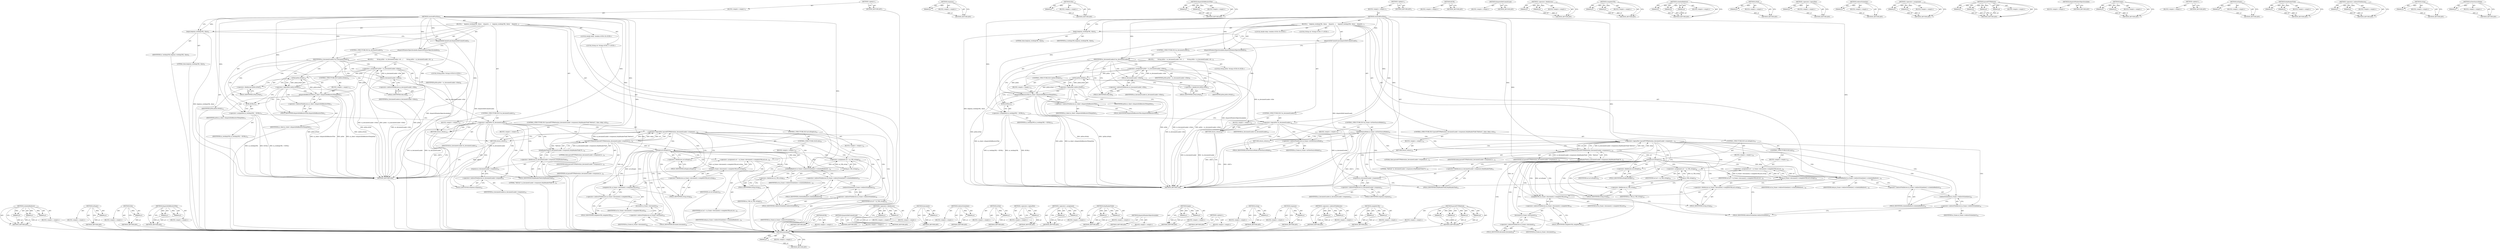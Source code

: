 digraph "inViewSourceMode" {
vulnerable_201 [label=<(METHOD,scheduleRedirect)>];
vulnerable_202 [label=<(PARAM,p1)>];
vulnerable_203 [label=<(PARAM,p2)>];
vulnerable_204 [label=<(PARAM,p3)>];
vulnerable_205 [label=<(BLOCK,&lt;empty&gt;,&lt;empty&gt;)>];
vulnerable_206 [label=<(METHOD_RETURN,ANY)>];
vulnerable_184 [label=<(METHOD,isEmpty)>];
vulnerable_185 [label=<(PARAM,p1)>];
vulnerable_186 [label=<(BLOCK,&lt;empty&gt;,&lt;empty&gt;)>];
vulnerable_187 [label=<(METHOD_RETURN,ANY)>];
vulnerable_138 [label=<(METHOD,title)>];
vulnerable_139 [label=<(PARAM,p1)>];
vulnerable_140 [label=<(BLOCK,&lt;empty&gt;,&lt;empty&gt;)>];
vulnerable_141 [label=<(METHOD_RETURN,ANY)>];
vulnerable_160 [label=<(METHOD,dispatchDidReceiveTitle)>];
vulnerable_161 [label=<(PARAM,p1)>];
vulnerable_162 [label=<(PARAM,p2)>];
vulnerable_163 [label=<(BLOCK,&lt;empty&gt;,&lt;empty&gt;)>];
vulnerable_164 [label=<(METHOD_RETURN,ANY)>];
vulnerable_6 [label=<(METHOD,&lt;global&gt;)<SUB>1</SUB>>];
vulnerable_7 [label=<(BLOCK,&lt;empty&gt;,&lt;empty&gt;)<SUB>1</SUB>>];
vulnerable_8 [label=<(METHOD,receivedFirstData)<SUB>1</SUB>>];
vulnerable_9 [label=<(BLOCK,{
    begin(m_workingURL, false);

    dispatch...,{
    begin(m_workingURL, false);

    dispatch...)<SUB>2</SUB>>];
vulnerable_10 [label=<(begin,begin(m_workingURL, false))<SUB>3</SUB>>];
vulnerable_11 [label=<(IDENTIFIER,m_workingURL,begin(m_workingURL, false))<SUB>3</SUB>>];
vulnerable_12 [label=<(LITERAL,false,begin(m_workingURL, false))<SUB>3</SUB>>];
vulnerable_13 [label=<(dispatchDidCommitLoad,dispatchDidCommitLoad())<SUB>5</SUB>>];
vulnerable_14 [label=<(dispatchWindowObjectAvailable,dispatchWindowObjectAvailable())<SUB>6</SUB>>];
vulnerable_15 [label=<(CONTROL_STRUCTURE,IF,if (m_documentLoader))<SUB>8</SUB>>];
vulnerable_16 [label=<(IDENTIFIER,m_documentLoader,if (m_documentLoader))<SUB>8</SUB>>];
vulnerable_17 [label=<(BLOCK,{
        String ptitle = m_documentLoader-&gt;tit...,{
        String ptitle = m_documentLoader-&gt;tit...)<SUB>8</SUB>>];
vulnerable_18 [label="<(LOCAL,String ptitle: String)<SUB>9</SUB>>"];
vulnerable_19 [label=<(&lt;operator&gt;.assignment,ptitle = m_documentLoader-&gt;title())<SUB>9</SUB>>];
vulnerable_20 [label=<(IDENTIFIER,ptitle,ptitle = m_documentLoader-&gt;title())<SUB>9</SUB>>];
vulnerable_21 [label=<(title,m_documentLoader-&gt;title())<SUB>9</SUB>>];
vulnerable_22 [label=<(&lt;operator&gt;.indirectFieldAccess,m_documentLoader-&gt;title)<SUB>9</SUB>>];
vulnerable_23 [label=<(IDENTIFIER,m_documentLoader,m_documentLoader-&gt;title())<SUB>9</SUB>>];
vulnerable_24 [label=<(FIELD_IDENTIFIER,title,title)<SUB>9</SUB>>];
vulnerable_25 [label=<(CONTROL_STRUCTURE,IF,if (!ptitle.isNull()))<SUB>10</SUB>>];
vulnerable_26 [label=<(&lt;operator&gt;.logicalNot,!ptitle.isNull())<SUB>10</SUB>>];
vulnerable_27 [label=<(isNull,ptitle.isNull())<SUB>10</SUB>>];
vulnerable_28 [label=<(&lt;operator&gt;.fieldAccess,ptitle.isNull)<SUB>10</SUB>>];
vulnerable_29 [label=<(IDENTIFIER,ptitle,ptitle.isNull())<SUB>10</SUB>>];
vulnerable_30 [label=<(FIELD_IDENTIFIER,isNull,isNull)<SUB>10</SUB>>];
vulnerable_31 [label=<(BLOCK,&lt;empty&gt;,&lt;empty&gt;)<SUB>11</SUB>>];
vulnerable_32 [label=<(dispatchDidReceiveTitle,m_client-&gt;dispatchDidReceiveTitle(ptitle))<SUB>11</SUB>>];
vulnerable_33 [label=<(&lt;operator&gt;.indirectFieldAccess,m_client-&gt;dispatchDidReceiveTitle)<SUB>11</SUB>>];
vulnerable_34 [label=<(IDENTIFIER,m_client,m_client-&gt;dispatchDidReceiveTitle(ptitle))<SUB>11</SUB>>];
vulnerable_35 [label=<(FIELD_IDENTIFIER,dispatchDidReceiveTitle,dispatchDidReceiveTitle)<SUB>11</SUB>>];
vulnerable_36 [label=<(IDENTIFIER,ptitle,m_client-&gt;dispatchDidReceiveTitle(ptitle))<SUB>11</SUB>>];
vulnerable_37 [label=<(&lt;operator&gt;.assignment,m_workingURL = KURL())<SUB>14</SUB>>];
vulnerable_38 [label=<(IDENTIFIER,m_workingURL,m_workingURL = KURL())<SUB>14</SUB>>];
vulnerable_39 [label=<(KURL,KURL())<SUB>14</SUB>>];
vulnerable_40 [label="<(LOCAL,double delay: double)<SUB>16</SUB>>"];
vulnerable_41 [label="<(LOCAL,String url: String)<SUB>17</SUB>>"];
vulnerable_42 [label=<(CONTROL_STRUCTURE,IF,if (!m_documentLoader))<SUB>18</SUB>>];
vulnerable_43 [label=<(&lt;operator&gt;.logicalNot,!m_documentLoader)<SUB>18</SUB>>];
vulnerable_44 [label=<(IDENTIFIER,m_documentLoader,!m_documentLoader)<SUB>18</SUB>>];
vulnerable_45 [label=<(BLOCK,&lt;empty&gt;,&lt;empty&gt;)<SUB>19</SUB>>];
vulnerable_46 [label=<(RETURN,return;,return;)<SUB>19</SUB>>];
vulnerable_47 [label=<(CONTROL_STRUCTURE,IF,if (!parseHTTPRefresh(m_documentLoader-&gt;response().httpHeaderField(&quot;Refresh&quot;), false, delay, url)))<SUB>20</SUB>>];
vulnerable_48 [label=<(&lt;operator&gt;.logicalNot,!parseHTTPRefresh(m_documentLoader-&gt;response()....)<SUB>20</SUB>>];
vulnerable_49 [label=<(parseHTTPRefresh,parseHTTPRefresh(m_documentLoader-&gt;response().h...)<SUB>20</SUB>>];
vulnerable_50 [label=<(httpHeaderField,m_documentLoader-&gt;response().httpHeaderField(&quot;R...)<SUB>20</SUB>>];
vulnerable_51 [label=<(&lt;operator&gt;.fieldAccess,m_documentLoader-&gt;response().httpHeaderField)<SUB>20</SUB>>];
vulnerable_52 [label=<(response,m_documentLoader-&gt;response())<SUB>20</SUB>>];
vulnerable_53 [label=<(&lt;operator&gt;.indirectFieldAccess,m_documentLoader-&gt;response)<SUB>20</SUB>>];
vulnerable_54 [label=<(IDENTIFIER,m_documentLoader,m_documentLoader-&gt;response())<SUB>20</SUB>>];
vulnerable_55 [label=<(FIELD_IDENTIFIER,response,response)<SUB>20</SUB>>];
vulnerable_56 [label=<(FIELD_IDENTIFIER,httpHeaderField,httpHeaderField)<SUB>20</SUB>>];
vulnerable_57 [label=<(LITERAL,&quot;Refresh&quot;,m_documentLoader-&gt;response().httpHeaderField(&quot;R...)<SUB>20</SUB>>];
vulnerable_58 [label=<(LITERAL,false,parseHTTPRefresh(m_documentLoader-&gt;response().h...)<SUB>20</SUB>>];
vulnerable_59 [label=<(IDENTIFIER,delay,parseHTTPRefresh(m_documentLoader-&gt;response().h...)<SUB>20</SUB>>];
vulnerable_60 [label=<(IDENTIFIER,url,parseHTTPRefresh(m_documentLoader-&gt;response().h...)<SUB>20</SUB>>];
vulnerable_61 [label=<(BLOCK,&lt;empty&gt;,&lt;empty&gt;)<SUB>21</SUB>>];
vulnerable_62 [label=<(RETURN,return;,return;)<SUB>21</SUB>>];
vulnerable_63 [label=<(CONTROL_STRUCTURE,IF,if (url.isEmpty()))<SUB>23</SUB>>];
vulnerable_64 [label=<(isEmpty,url.isEmpty())<SUB>23</SUB>>];
vulnerable_65 [label=<(&lt;operator&gt;.fieldAccess,url.isEmpty)<SUB>23</SUB>>];
vulnerable_66 [label=<(IDENTIFIER,url,url.isEmpty())<SUB>23</SUB>>];
vulnerable_67 [label=<(FIELD_IDENTIFIER,isEmpty,isEmpty)<SUB>23</SUB>>];
vulnerable_68 [label=<(BLOCK,&lt;empty&gt;,&lt;empty&gt;)<SUB>24</SUB>>];
vulnerable_69 [label=<(&lt;operator&gt;.assignment,url = m_URL.string())<SUB>24</SUB>>];
vulnerable_70 [label=<(IDENTIFIER,url,url = m_URL.string())<SUB>24</SUB>>];
vulnerable_71 [label=<(string,m_URL.string())<SUB>24</SUB>>];
vulnerable_72 [label=<(&lt;operator&gt;.fieldAccess,m_URL.string)<SUB>24</SUB>>];
vulnerable_73 [label=<(IDENTIFIER,m_URL,m_URL.string())<SUB>24</SUB>>];
vulnerable_74 [label=<(FIELD_IDENTIFIER,string,string)<SUB>24</SUB>>];
vulnerable_75 [label=<(CONTROL_STRUCTURE,ELSE,else)<SUB>26</SUB>>];
vulnerable_76 [label=<(BLOCK,&lt;empty&gt;,&lt;empty&gt;)<SUB>26</SUB>>];
vulnerable_77 [label=<(&lt;operator&gt;.assignment,url = m_frame-&gt;document()-&gt;completeURL(url).str...)<SUB>26</SUB>>];
vulnerable_78 [label=<(IDENTIFIER,url,url = m_frame-&gt;document()-&gt;completeURL(url).str...)<SUB>26</SUB>>];
vulnerable_79 [label=<(string,m_frame-&gt;document()-&gt;completeURL(url).string())<SUB>26</SUB>>];
vulnerable_80 [label=<(&lt;operator&gt;.fieldAccess,m_frame-&gt;document()-&gt;completeURL(url).string)<SUB>26</SUB>>];
vulnerable_81 [label=<(completeURL,m_frame-&gt;document()-&gt;completeURL(url))<SUB>26</SUB>>];
vulnerable_82 [label=<(&lt;operator&gt;.indirectFieldAccess,m_frame-&gt;document()-&gt;completeURL)<SUB>26</SUB>>];
vulnerable_83 [label=<(document,m_frame-&gt;document())<SUB>26</SUB>>];
vulnerable_84 [label=<(&lt;operator&gt;.indirectFieldAccess,m_frame-&gt;document)<SUB>26</SUB>>];
vulnerable_85 [label=<(IDENTIFIER,m_frame,m_frame-&gt;document())<SUB>26</SUB>>];
vulnerable_86 [label=<(FIELD_IDENTIFIER,document,document)<SUB>26</SUB>>];
vulnerable_87 [label=<(FIELD_IDENTIFIER,completeURL,completeURL)<SUB>26</SUB>>];
vulnerable_88 [label=<(IDENTIFIER,url,m_frame-&gt;document()-&gt;completeURL(url))<SUB>26</SUB>>];
vulnerable_89 [label=<(FIELD_IDENTIFIER,string,string)<SUB>26</SUB>>];
vulnerable_90 [label=<(scheduleRedirect,m_frame-&gt;redirectScheduler()-&gt;scheduleRedirect(...)<SUB>28</SUB>>];
vulnerable_91 [label=<(&lt;operator&gt;.indirectFieldAccess,m_frame-&gt;redirectScheduler()-&gt;scheduleRedirect)<SUB>28</SUB>>];
vulnerable_92 [label=<(redirectScheduler,m_frame-&gt;redirectScheduler())<SUB>28</SUB>>];
vulnerable_93 [label=<(&lt;operator&gt;.indirectFieldAccess,m_frame-&gt;redirectScheduler)<SUB>28</SUB>>];
vulnerable_94 [label=<(IDENTIFIER,m_frame,m_frame-&gt;redirectScheduler())<SUB>28</SUB>>];
vulnerable_95 [label=<(FIELD_IDENTIFIER,redirectScheduler,redirectScheduler)<SUB>28</SUB>>];
vulnerable_96 [label=<(FIELD_IDENTIFIER,scheduleRedirect,scheduleRedirect)<SUB>28</SUB>>];
vulnerable_97 [label=<(IDENTIFIER,delay,m_frame-&gt;redirectScheduler()-&gt;scheduleRedirect(...)<SUB>28</SUB>>];
vulnerable_98 [label=<(IDENTIFIER,url,m_frame-&gt;redirectScheduler()-&gt;scheduleRedirect(...)<SUB>28</SUB>>];
vulnerable_99 [label=<(METHOD_RETURN,void)<SUB>1</SUB>>];
vulnerable_101 [label=<(METHOD_RETURN,ANY)<SUB>1</SUB>>];
vulnerable_165 [label=<(METHOD,KURL)>];
vulnerable_166 [label=<(BLOCK,&lt;empty&gt;,&lt;empty&gt;)>];
vulnerable_167 [label=<(METHOD_RETURN,ANY)>];
vulnerable_127 [label=<(METHOD,dispatchDidCommitLoad)>];
vulnerable_128 [label=<(BLOCK,&lt;empty&gt;,&lt;empty&gt;)>];
vulnerable_129 [label=<(METHOD_RETURN,ANY)>];
vulnerable_155 [label=<(METHOD,&lt;operator&gt;.fieldAccess)>];
vulnerable_156 [label=<(PARAM,p1)>];
vulnerable_157 [label=<(PARAM,p2)>];
vulnerable_158 [label=<(BLOCK,&lt;empty&gt;,&lt;empty&gt;)>];
vulnerable_159 [label=<(METHOD_RETURN,ANY)>];
vulnerable_197 [label=<(METHOD,document)>];
vulnerable_198 [label=<(PARAM,p1)>];
vulnerable_199 [label=<(BLOCK,&lt;empty&gt;,&lt;empty&gt;)>];
vulnerable_200 [label=<(METHOD_RETURN,ANY)>];
vulnerable_207 [label=<(METHOD,redirectScheduler)>];
vulnerable_208 [label=<(PARAM,p1)>];
vulnerable_209 [label=<(BLOCK,&lt;empty&gt;,&lt;empty&gt;)>];
vulnerable_210 [label=<(METHOD_RETURN,ANY)>];
vulnerable_151 [label=<(METHOD,isNull)>];
vulnerable_152 [label=<(PARAM,p1)>];
vulnerable_153 [label=<(BLOCK,&lt;empty&gt;,&lt;empty&gt;)>];
vulnerable_154 [label=<(METHOD_RETURN,ANY)>];
vulnerable_147 [label=<(METHOD,&lt;operator&gt;.logicalNot)>];
vulnerable_148 [label=<(PARAM,p1)>];
vulnerable_149 [label=<(BLOCK,&lt;empty&gt;,&lt;empty&gt;)>];
vulnerable_150 [label=<(METHOD_RETURN,ANY)>];
vulnerable_133 [label=<(METHOD,&lt;operator&gt;.assignment)>];
vulnerable_134 [label=<(PARAM,p1)>];
vulnerable_135 [label=<(PARAM,p2)>];
vulnerable_136 [label=<(BLOCK,&lt;empty&gt;,&lt;empty&gt;)>];
vulnerable_137 [label=<(METHOD_RETURN,ANY)>];
vulnerable_175 [label=<(METHOD,httpHeaderField)>];
vulnerable_176 [label=<(PARAM,p1)>];
vulnerable_177 [label=<(PARAM,p2)>];
vulnerable_178 [label=<(BLOCK,&lt;empty&gt;,&lt;empty&gt;)>];
vulnerable_179 [label=<(METHOD_RETURN,ANY)>];
vulnerable_130 [label=<(METHOD,dispatchWindowObjectAvailable)>];
vulnerable_131 [label=<(BLOCK,&lt;empty&gt;,&lt;empty&gt;)>];
vulnerable_132 [label=<(METHOD_RETURN,ANY)>];
vulnerable_122 [label=<(METHOD,begin)>];
vulnerable_123 [label=<(PARAM,p1)>];
vulnerable_124 [label=<(PARAM,p2)>];
vulnerable_125 [label=<(BLOCK,&lt;empty&gt;,&lt;empty&gt;)>];
vulnerable_126 [label=<(METHOD_RETURN,ANY)>];
vulnerable_116 [label=<(METHOD,&lt;global&gt;)<SUB>1</SUB>>];
vulnerable_117 [label=<(BLOCK,&lt;empty&gt;,&lt;empty&gt;)>];
vulnerable_118 [label=<(METHOD_RETURN,ANY)>];
vulnerable_188 [label=<(METHOD,string)>];
vulnerable_189 [label=<(PARAM,p1)>];
vulnerable_190 [label=<(BLOCK,&lt;empty&gt;,&lt;empty&gt;)>];
vulnerable_191 [label=<(METHOD_RETURN,ANY)>];
vulnerable_180 [label=<(METHOD,response)>];
vulnerable_181 [label=<(PARAM,p1)>];
vulnerable_182 [label=<(BLOCK,&lt;empty&gt;,&lt;empty&gt;)>];
vulnerable_183 [label=<(METHOD_RETURN,ANY)>];
vulnerable_142 [label=<(METHOD,&lt;operator&gt;.indirectFieldAccess)>];
vulnerable_143 [label=<(PARAM,p1)>];
vulnerable_144 [label=<(PARAM,p2)>];
vulnerable_145 [label=<(BLOCK,&lt;empty&gt;,&lt;empty&gt;)>];
vulnerable_146 [label=<(METHOD_RETURN,ANY)>];
vulnerable_192 [label=<(METHOD,completeURL)>];
vulnerable_193 [label=<(PARAM,p1)>];
vulnerable_194 [label=<(PARAM,p2)>];
vulnerable_195 [label=<(BLOCK,&lt;empty&gt;,&lt;empty&gt;)>];
vulnerable_196 [label=<(METHOD_RETURN,ANY)>];
vulnerable_168 [label=<(METHOD,parseHTTPRefresh)>];
vulnerable_169 [label=<(PARAM,p1)>];
vulnerable_170 [label=<(PARAM,p2)>];
vulnerable_171 [label=<(PARAM,p3)>];
vulnerable_172 [label=<(PARAM,p4)>];
vulnerable_173 [label=<(BLOCK,&lt;empty&gt;,&lt;empty&gt;)>];
vulnerable_174 [label=<(METHOD_RETURN,ANY)>];
fixed_208 [label=<(METHOD,document)>];
fixed_209 [label=<(PARAM,p1)>];
fixed_210 [label=<(BLOCK,&lt;empty&gt;,&lt;empty&gt;)>];
fixed_211 [label=<(METHOD_RETURN,ANY)>];
fixed_191 [label=<(METHOD,response)>];
fixed_192 [label=<(PARAM,p1)>];
fixed_193 [label=<(BLOCK,&lt;empty&gt;,&lt;empty&gt;)>];
fixed_194 [label=<(METHOD_RETURN,ANY)>];
fixed_145 [label=<(METHOD,title)>];
fixed_146 [label=<(PARAM,p1)>];
fixed_147 [label=<(BLOCK,&lt;empty&gt;,&lt;empty&gt;)>];
fixed_148 [label=<(METHOD_RETURN,ANY)>];
fixed_167 [label=<(METHOD,dispatchDidReceiveTitle)>];
fixed_168 [label=<(PARAM,p1)>];
fixed_169 [label=<(PARAM,p2)>];
fixed_170 [label=<(BLOCK,&lt;empty&gt;,&lt;empty&gt;)>];
fixed_171 [label=<(METHOD_RETURN,ANY)>];
fixed_6 [label=<(METHOD,&lt;global&gt;)<SUB>1</SUB>>];
fixed_7 [label=<(BLOCK,&lt;empty&gt;,&lt;empty&gt;)<SUB>1</SUB>>];
fixed_8 [label=<(METHOD,receivedFirstData)<SUB>1</SUB>>];
fixed_9 [label=<(BLOCK,{
    begin(m_workingURL, false);

    dispatch...,{
    begin(m_workingURL, false);

    dispatch...)<SUB>2</SUB>>];
fixed_10 [label=<(begin,begin(m_workingURL, false))<SUB>3</SUB>>];
fixed_11 [label=<(IDENTIFIER,m_workingURL,begin(m_workingURL, false))<SUB>3</SUB>>];
fixed_12 [label=<(LITERAL,false,begin(m_workingURL, false))<SUB>3</SUB>>];
fixed_13 [label=<(dispatchDidCommitLoad,dispatchDidCommitLoad())<SUB>5</SUB>>];
fixed_14 [label=<(dispatchWindowObjectAvailable,dispatchWindowObjectAvailable())<SUB>6</SUB>>];
fixed_15 [label=<(CONTROL_STRUCTURE,IF,if (m_documentLoader))<SUB>8</SUB>>];
fixed_16 [label=<(IDENTIFIER,m_documentLoader,if (m_documentLoader))<SUB>8</SUB>>];
fixed_17 [label=<(BLOCK,{
        String ptitle = m_documentLoader-&gt;tit...,{
        String ptitle = m_documentLoader-&gt;tit...)<SUB>8</SUB>>];
fixed_18 [label="<(LOCAL,String ptitle: String)<SUB>9</SUB>>"];
fixed_19 [label=<(&lt;operator&gt;.assignment,ptitle = m_documentLoader-&gt;title())<SUB>9</SUB>>];
fixed_20 [label=<(IDENTIFIER,ptitle,ptitle = m_documentLoader-&gt;title())<SUB>9</SUB>>];
fixed_21 [label=<(title,m_documentLoader-&gt;title())<SUB>9</SUB>>];
fixed_22 [label=<(&lt;operator&gt;.indirectFieldAccess,m_documentLoader-&gt;title)<SUB>9</SUB>>];
fixed_23 [label=<(IDENTIFIER,m_documentLoader,m_documentLoader-&gt;title())<SUB>9</SUB>>];
fixed_24 [label=<(FIELD_IDENTIFIER,title,title)<SUB>9</SUB>>];
fixed_25 [label=<(CONTROL_STRUCTURE,IF,if (!ptitle.isNull()))<SUB>10</SUB>>];
fixed_26 [label=<(&lt;operator&gt;.logicalNot,!ptitle.isNull())<SUB>10</SUB>>];
fixed_27 [label=<(isNull,ptitle.isNull())<SUB>10</SUB>>];
fixed_28 [label=<(&lt;operator&gt;.fieldAccess,ptitle.isNull)<SUB>10</SUB>>];
fixed_29 [label=<(IDENTIFIER,ptitle,ptitle.isNull())<SUB>10</SUB>>];
fixed_30 [label=<(FIELD_IDENTIFIER,isNull,isNull)<SUB>10</SUB>>];
fixed_31 [label=<(BLOCK,&lt;empty&gt;,&lt;empty&gt;)<SUB>11</SUB>>];
fixed_32 [label=<(dispatchDidReceiveTitle,m_client-&gt;dispatchDidReceiveTitle(ptitle))<SUB>11</SUB>>];
fixed_33 [label=<(&lt;operator&gt;.indirectFieldAccess,m_client-&gt;dispatchDidReceiveTitle)<SUB>11</SUB>>];
fixed_34 [label=<(IDENTIFIER,m_client,m_client-&gt;dispatchDidReceiveTitle(ptitle))<SUB>11</SUB>>];
fixed_35 [label=<(FIELD_IDENTIFIER,dispatchDidReceiveTitle,dispatchDidReceiveTitle)<SUB>11</SUB>>];
fixed_36 [label=<(IDENTIFIER,ptitle,m_client-&gt;dispatchDidReceiveTitle(ptitle))<SUB>11</SUB>>];
fixed_37 [label=<(&lt;operator&gt;.assignment,m_workingURL = KURL())<SUB>14</SUB>>];
fixed_38 [label=<(IDENTIFIER,m_workingURL,m_workingURL = KURL())<SUB>14</SUB>>];
fixed_39 [label=<(KURL,KURL())<SUB>14</SUB>>];
fixed_40 [label="<(LOCAL,double delay: double)<SUB>16</SUB>>"];
fixed_41 [label="<(LOCAL,String url: String)<SUB>17</SUB>>"];
fixed_42 [label=<(CONTROL_STRUCTURE,IF,if (!m_documentLoader))<SUB>18</SUB>>];
fixed_43 [label=<(&lt;operator&gt;.logicalNot,!m_documentLoader)<SUB>18</SUB>>];
fixed_44 [label=<(IDENTIFIER,m_documentLoader,!m_documentLoader)<SUB>18</SUB>>];
fixed_45 [label=<(BLOCK,&lt;empty&gt;,&lt;empty&gt;)<SUB>19</SUB>>];
fixed_46 [label=<(RETURN,return;,return;)<SUB>19</SUB>>];
fixed_47 [label=<(CONTROL_STRUCTURE,IF,if (m_frame-&gt;inViewSourceMode()))<SUB>20</SUB>>];
fixed_48 [label=<(inViewSourceMode,m_frame-&gt;inViewSourceMode())<SUB>20</SUB>>];
fixed_49 [label=<(&lt;operator&gt;.indirectFieldAccess,m_frame-&gt;inViewSourceMode)<SUB>20</SUB>>];
fixed_50 [label=<(IDENTIFIER,m_frame,m_frame-&gt;inViewSourceMode())<SUB>20</SUB>>];
fixed_51 [label=<(FIELD_IDENTIFIER,inViewSourceMode,inViewSourceMode)<SUB>20</SUB>>];
fixed_52 [label=<(BLOCK,&lt;empty&gt;,&lt;empty&gt;)<SUB>21</SUB>>];
fixed_53 [label=<(RETURN,return;,return;)<SUB>21</SUB>>];
fixed_54 [label=<(CONTROL_STRUCTURE,IF,if (!parseHTTPRefresh(m_documentLoader-&gt;response().httpHeaderField(&quot;Refresh&quot;), false, delay, url)))<SUB>22</SUB>>];
fixed_55 [label=<(&lt;operator&gt;.logicalNot,!parseHTTPRefresh(m_documentLoader-&gt;response()....)<SUB>22</SUB>>];
fixed_56 [label=<(parseHTTPRefresh,parseHTTPRefresh(m_documentLoader-&gt;response().h...)<SUB>22</SUB>>];
fixed_57 [label=<(httpHeaderField,m_documentLoader-&gt;response().httpHeaderField(&quot;R...)<SUB>22</SUB>>];
fixed_58 [label=<(&lt;operator&gt;.fieldAccess,m_documentLoader-&gt;response().httpHeaderField)<SUB>22</SUB>>];
fixed_59 [label=<(response,m_documentLoader-&gt;response())<SUB>22</SUB>>];
fixed_60 [label=<(&lt;operator&gt;.indirectFieldAccess,m_documentLoader-&gt;response)<SUB>22</SUB>>];
fixed_61 [label=<(IDENTIFIER,m_documentLoader,m_documentLoader-&gt;response())<SUB>22</SUB>>];
fixed_62 [label=<(FIELD_IDENTIFIER,response,response)<SUB>22</SUB>>];
fixed_63 [label=<(FIELD_IDENTIFIER,httpHeaderField,httpHeaderField)<SUB>22</SUB>>];
fixed_64 [label=<(LITERAL,&quot;Refresh&quot;,m_documentLoader-&gt;response().httpHeaderField(&quot;R...)<SUB>22</SUB>>];
fixed_65 [label=<(LITERAL,false,parseHTTPRefresh(m_documentLoader-&gt;response().h...)<SUB>22</SUB>>];
fixed_66 [label=<(IDENTIFIER,delay,parseHTTPRefresh(m_documentLoader-&gt;response().h...)<SUB>22</SUB>>];
fixed_67 [label=<(IDENTIFIER,url,parseHTTPRefresh(m_documentLoader-&gt;response().h...)<SUB>22</SUB>>];
fixed_68 [label=<(BLOCK,&lt;empty&gt;,&lt;empty&gt;)<SUB>23</SUB>>];
fixed_69 [label=<(RETURN,return;,return;)<SUB>23</SUB>>];
fixed_70 [label=<(CONTROL_STRUCTURE,IF,if (url.isEmpty()))<SUB>25</SUB>>];
fixed_71 [label=<(isEmpty,url.isEmpty())<SUB>25</SUB>>];
fixed_72 [label=<(&lt;operator&gt;.fieldAccess,url.isEmpty)<SUB>25</SUB>>];
fixed_73 [label=<(IDENTIFIER,url,url.isEmpty())<SUB>25</SUB>>];
fixed_74 [label=<(FIELD_IDENTIFIER,isEmpty,isEmpty)<SUB>25</SUB>>];
fixed_75 [label=<(BLOCK,&lt;empty&gt;,&lt;empty&gt;)<SUB>26</SUB>>];
fixed_76 [label=<(&lt;operator&gt;.assignment,url = m_URL.string())<SUB>26</SUB>>];
fixed_77 [label=<(IDENTIFIER,url,url = m_URL.string())<SUB>26</SUB>>];
fixed_78 [label=<(string,m_URL.string())<SUB>26</SUB>>];
fixed_79 [label=<(&lt;operator&gt;.fieldAccess,m_URL.string)<SUB>26</SUB>>];
fixed_80 [label=<(IDENTIFIER,m_URL,m_URL.string())<SUB>26</SUB>>];
fixed_81 [label=<(FIELD_IDENTIFIER,string,string)<SUB>26</SUB>>];
fixed_82 [label=<(CONTROL_STRUCTURE,ELSE,else)<SUB>28</SUB>>];
fixed_83 [label=<(BLOCK,&lt;empty&gt;,&lt;empty&gt;)<SUB>28</SUB>>];
fixed_84 [label=<(&lt;operator&gt;.assignment,url = m_frame-&gt;document()-&gt;completeURL(url).str...)<SUB>28</SUB>>];
fixed_85 [label=<(IDENTIFIER,url,url = m_frame-&gt;document()-&gt;completeURL(url).str...)<SUB>28</SUB>>];
fixed_86 [label=<(string,m_frame-&gt;document()-&gt;completeURL(url).string())<SUB>28</SUB>>];
fixed_87 [label=<(&lt;operator&gt;.fieldAccess,m_frame-&gt;document()-&gt;completeURL(url).string)<SUB>28</SUB>>];
fixed_88 [label=<(completeURL,m_frame-&gt;document()-&gt;completeURL(url))<SUB>28</SUB>>];
fixed_89 [label=<(&lt;operator&gt;.indirectFieldAccess,m_frame-&gt;document()-&gt;completeURL)<SUB>28</SUB>>];
fixed_90 [label=<(document,m_frame-&gt;document())<SUB>28</SUB>>];
fixed_91 [label=<(&lt;operator&gt;.indirectFieldAccess,m_frame-&gt;document)<SUB>28</SUB>>];
fixed_92 [label=<(IDENTIFIER,m_frame,m_frame-&gt;document())<SUB>28</SUB>>];
fixed_93 [label=<(FIELD_IDENTIFIER,document,document)<SUB>28</SUB>>];
fixed_94 [label=<(FIELD_IDENTIFIER,completeURL,completeURL)<SUB>28</SUB>>];
fixed_95 [label=<(IDENTIFIER,url,m_frame-&gt;document()-&gt;completeURL(url))<SUB>28</SUB>>];
fixed_96 [label=<(FIELD_IDENTIFIER,string,string)<SUB>28</SUB>>];
fixed_97 [label=<(scheduleRedirect,m_frame-&gt;redirectScheduler()-&gt;scheduleRedirect(...)<SUB>30</SUB>>];
fixed_98 [label=<(&lt;operator&gt;.indirectFieldAccess,m_frame-&gt;redirectScheduler()-&gt;scheduleRedirect)<SUB>30</SUB>>];
fixed_99 [label=<(redirectScheduler,m_frame-&gt;redirectScheduler())<SUB>30</SUB>>];
fixed_100 [label=<(&lt;operator&gt;.indirectFieldAccess,m_frame-&gt;redirectScheduler)<SUB>30</SUB>>];
fixed_101 [label=<(IDENTIFIER,m_frame,m_frame-&gt;redirectScheduler())<SUB>30</SUB>>];
fixed_102 [label=<(FIELD_IDENTIFIER,redirectScheduler,redirectScheduler)<SUB>30</SUB>>];
fixed_103 [label=<(FIELD_IDENTIFIER,scheduleRedirect,scheduleRedirect)<SUB>30</SUB>>];
fixed_104 [label=<(IDENTIFIER,delay,m_frame-&gt;redirectScheduler()-&gt;scheduleRedirect(...)<SUB>30</SUB>>];
fixed_105 [label=<(IDENTIFIER,url,m_frame-&gt;redirectScheduler()-&gt;scheduleRedirect(...)<SUB>30</SUB>>];
fixed_106 [label=<(METHOD_RETURN,void)<SUB>1</SUB>>];
fixed_108 [label=<(METHOD_RETURN,ANY)<SUB>1</SUB>>];
fixed_172 [label=<(METHOD,KURL)>];
fixed_173 [label=<(BLOCK,&lt;empty&gt;,&lt;empty&gt;)>];
fixed_174 [label=<(METHOD_RETURN,ANY)>];
fixed_134 [label=<(METHOD,dispatchDidCommitLoad)>];
fixed_135 [label=<(BLOCK,&lt;empty&gt;,&lt;empty&gt;)>];
fixed_136 [label=<(METHOD_RETURN,ANY)>];
fixed_162 [label=<(METHOD,&lt;operator&gt;.fieldAccess)>];
fixed_163 [label=<(PARAM,p1)>];
fixed_164 [label=<(PARAM,p2)>];
fixed_165 [label=<(BLOCK,&lt;empty&gt;,&lt;empty&gt;)>];
fixed_166 [label=<(METHOD_RETURN,ANY)>];
fixed_203 [label=<(METHOD,completeURL)>];
fixed_204 [label=<(PARAM,p1)>];
fixed_205 [label=<(PARAM,p2)>];
fixed_206 [label=<(BLOCK,&lt;empty&gt;,&lt;empty&gt;)>];
fixed_207 [label=<(METHOD_RETURN,ANY)>];
fixed_212 [label=<(METHOD,scheduleRedirect)>];
fixed_213 [label=<(PARAM,p1)>];
fixed_214 [label=<(PARAM,p2)>];
fixed_215 [label=<(PARAM,p3)>];
fixed_216 [label=<(BLOCK,&lt;empty&gt;,&lt;empty&gt;)>];
fixed_217 [label=<(METHOD_RETURN,ANY)>];
fixed_158 [label=<(METHOD,isNull)>];
fixed_159 [label=<(PARAM,p1)>];
fixed_160 [label=<(BLOCK,&lt;empty&gt;,&lt;empty&gt;)>];
fixed_161 [label=<(METHOD_RETURN,ANY)>];
fixed_154 [label=<(METHOD,&lt;operator&gt;.logicalNot)>];
fixed_155 [label=<(PARAM,p1)>];
fixed_156 [label=<(BLOCK,&lt;empty&gt;,&lt;empty&gt;)>];
fixed_157 [label=<(METHOD_RETURN,ANY)>];
fixed_218 [label=<(METHOD,redirectScheduler)>];
fixed_219 [label=<(PARAM,p1)>];
fixed_220 [label=<(BLOCK,&lt;empty&gt;,&lt;empty&gt;)>];
fixed_221 [label=<(METHOD_RETURN,ANY)>];
fixed_140 [label=<(METHOD,&lt;operator&gt;.assignment)>];
fixed_141 [label=<(PARAM,p1)>];
fixed_142 [label=<(PARAM,p2)>];
fixed_143 [label=<(BLOCK,&lt;empty&gt;,&lt;empty&gt;)>];
fixed_144 [label=<(METHOD_RETURN,ANY)>];
fixed_179 [label=<(METHOD,parseHTTPRefresh)>];
fixed_180 [label=<(PARAM,p1)>];
fixed_181 [label=<(PARAM,p2)>];
fixed_182 [label=<(PARAM,p3)>];
fixed_183 [label=<(PARAM,p4)>];
fixed_184 [label=<(BLOCK,&lt;empty&gt;,&lt;empty&gt;)>];
fixed_185 [label=<(METHOD_RETURN,ANY)>];
fixed_137 [label=<(METHOD,dispatchWindowObjectAvailable)>];
fixed_138 [label=<(BLOCK,&lt;empty&gt;,&lt;empty&gt;)>];
fixed_139 [label=<(METHOD_RETURN,ANY)>];
fixed_129 [label=<(METHOD,begin)>];
fixed_130 [label=<(PARAM,p1)>];
fixed_131 [label=<(PARAM,p2)>];
fixed_132 [label=<(BLOCK,&lt;empty&gt;,&lt;empty&gt;)>];
fixed_133 [label=<(METHOD_RETURN,ANY)>];
fixed_123 [label=<(METHOD,&lt;global&gt;)<SUB>1</SUB>>];
fixed_124 [label=<(BLOCK,&lt;empty&gt;,&lt;empty&gt;)>];
fixed_125 [label=<(METHOD_RETURN,ANY)>];
fixed_195 [label=<(METHOD,isEmpty)>];
fixed_196 [label=<(PARAM,p1)>];
fixed_197 [label=<(BLOCK,&lt;empty&gt;,&lt;empty&gt;)>];
fixed_198 [label=<(METHOD_RETURN,ANY)>];
fixed_186 [label=<(METHOD,httpHeaderField)>];
fixed_187 [label=<(PARAM,p1)>];
fixed_188 [label=<(PARAM,p2)>];
fixed_189 [label=<(BLOCK,&lt;empty&gt;,&lt;empty&gt;)>];
fixed_190 [label=<(METHOD_RETURN,ANY)>];
fixed_149 [label=<(METHOD,&lt;operator&gt;.indirectFieldAccess)>];
fixed_150 [label=<(PARAM,p1)>];
fixed_151 [label=<(PARAM,p2)>];
fixed_152 [label=<(BLOCK,&lt;empty&gt;,&lt;empty&gt;)>];
fixed_153 [label=<(METHOD_RETURN,ANY)>];
fixed_199 [label=<(METHOD,string)>];
fixed_200 [label=<(PARAM,p1)>];
fixed_201 [label=<(BLOCK,&lt;empty&gt;,&lt;empty&gt;)>];
fixed_202 [label=<(METHOD_RETURN,ANY)>];
fixed_175 [label=<(METHOD,inViewSourceMode)>];
fixed_176 [label=<(PARAM,p1)>];
fixed_177 [label=<(BLOCK,&lt;empty&gt;,&lt;empty&gt;)>];
fixed_178 [label=<(METHOD_RETURN,ANY)>];
vulnerable_201 -> vulnerable_202  [key=0, label="AST: "];
vulnerable_201 -> vulnerable_202  [key=1, label="DDG: "];
vulnerable_201 -> vulnerable_205  [key=0, label="AST: "];
vulnerable_201 -> vulnerable_203  [key=0, label="AST: "];
vulnerable_201 -> vulnerable_203  [key=1, label="DDG: "];
vulnerable_201 -> vulnerable_206  [key=0, label="AST: "];
vulnerable_201 -> vulnerable_206  [key=1, label="CFG: "];
vulnerable_201 -> vulnerable_204  [key=0, label="AST: "];
vulnerable_201 -> vulnerable_204  [key=1, label="DDG: "];
vulnerable_202 -> vulnerable_206  [key=0, label="DDG: p1"];
vulnerable_203 -> vulnerable_206  [key=0, label="DDG: p2"];
vulnerable_204 -> vulnerable_206  [key=0, label="DDG: p3"];
vulnerable_205 -> fixed_208  [key=0];
vulnerable_206 -> fixed_208  [key=0];
vulnerable_184 -> vulnerable_185  [key=0, label="AST: "];
vulnerable_184 -> vulnerable_185  [key=1, label="DDG: "];
vulnerable_184 -> vulnerable_186  [key=0, label="AST: "];
vulnerable_184 -> vulnerable_187  [key=0, label="AST: "];
vulnerable_184 -> vulnerable_187  [key=1, label="CFG: "];
vulnerable_185 -> vulnerable_187  [key=0, label="DDG: p1"];
vulnerable_186 -> fixed_208  [key=0];
vulnerable_187 -> fixed_208  [key=0];
vulnerable_138 -> vulnerable_139  [key=0, label="AST: "];
vulnerable_138 -> vulnerable_139  [key=1, label="DDG: "];
vulnerable_138 -> vulnerable_140  [key=0, label="AST: "];
vulnerable_138 -> vulnerable_141  [key=0, label="AST: "];
vulnerable_138 -> vulnerable_141  [key=1, label="CFG: "];
vulnerable_139 -> vulnerable_141  [key=0, label="DDG: p1"];
vulnerable_140 -> fixed_208  [key=0];
vulnerable_141 -> fixed_208  [key=0];
vulnerable_160 -> vulnerable_161  [key=0, label="AST: "];
vulnerable_160 -> vulnerable_161  [key=1, label="DDG: "];
vulnerable_160 -> vulnerable_163  [key=0, label="AST: "];
vulnerable_160 -> vulnerable_162  [key=0, label="AST: "];
vulnerable_160 -> vulnerable_162  [key=1, label="DDG: "];
vulnerable_160 -> vulnerable_164  [key=0, label="AST: "];
vulnerable_160 -> vulnerable_164  [key=1, label="CFG: "];
vulnerable_161 -> vulnerable_164  [key=0, label="DDG: p1"];
vulnerable_162 -> vulnerable_164  [key=0, label="DDG: p2"];
vulnerable_163 -> fixed_208  [key=0];
vulnerable_164 -> fixed_208  [key=0];
vulnerable_6 -> vulnerable_7  [key=0, label="AST: "];
vulnerable_6 -> vulnerable_101  [key=0, label="AST: "];
vulnerable_6 -> vulnerable_101  [key=1, label="CFG: "];
vulnerable_7 -> vulnerable_8  [key=0, label="AST: "];
vulnerable_8 -> vulnerable_9  [key=0, label="AST: "];
vulnerable_8 -> vulnerable_99  [key=0, label="AST: "];
vulnerable_8 -> vulnerable_10  [key=0, label="CFG: "];
vulnerable_8 -> vulnerable_10  [key=1, label="DDG: "];
vulnerable_8 -> vulnerable_13  [key=0, label="DDG: "];
vulnerable_8 -> vulnerable_14  [key=0, label="DDG: "];
vulnerable_8 -> vulnerable_37  [key=0, label="DDG: "];
vulnerable_8 -> vulnerable_16  [key=0, label="DDG: "];
vulnerable_8 -> vulnerable_90  [key=0, label="DDG: "];
vulnerable_8 -> vulnerable_43  [key=0, label="DDG: "];
vulnerable_8 -> vulnerable_46  [key=0, label="DDG: "];
vulnerable_8 -> vulnerable_62  [key=0, label="DDG: "];
vulnerable_8 -> vulnerable_49  [key=0, label="DDG: "];
vulnerable_8 -> vulnerable_50  [key=0, label="DDG: "];
vulnerable_8 -> vulnerable_32  [key=0, label="DDG: "];
vulnerable_8 -> vulnerable_81  [key=0, label="DDG: "];
vulnerable_9 -> vulnerable_10  [key=0, label="AST: "];
vulnerable_9 -> vulnerable_13  [key=0, label="AST: "];
vulnerable_9 -> vulnerable_14  [key=0, label="AST: "];
vulnerable_9 -> vulnerable_15  [key=0, label="AST: "];
vulnerable_9 -> vulnerable_37  [key=0, label="AST: "];
vulnerable_9 -> vulnerable_40  [key=0, label="AST: "];
vulnerable_9 -> vulnerable_41  [key=0, label="AST: "];
vulnerable_9 -> vulnerable_42  [key=0, label="AST: "];
vulnerable_9 -> vulnerable_47  [key=0, label="AST: "];
vulnerable_9 -> vulnerable_63  [key=0, label="AST: "];
vulnerable_9 -> vulnerable_90  [key=0, label="AST: "];
vulnerable_10 -> vulnerable_11  [key=0, label="AST: "];
vulnerable_10 -> vulnerable_12  [key=0, label="AST: "];
vulnerable_10 -> vulnerable_13  [key=0, label="CFG: "];
vulnerable_10 -> vulnerable_99  [key=0, label="DDG: begin(m_workingURL, false)"];
vulnerable_11 -> fixed_208  [key=0];
vulnerable_12 -> fixed_208  [key=0];
vulnerable_13 -> vulnerable_14  [key=0, label="CFG: "];
vulnerable_13 -> vulnerable_99  [key=0, label="DDG: dispatchDidCommitLoad()"];
vulnerable_14 -> vulnerable_16  [key=0, label="CFG: "];
vulnerable_14 -> vulnerable_99  [key=0, label="DDG: dispatchWindowObjectAvailable()"];
vulnerable_15 -> vulnerable_16  [key=0, label="AST: "];
vulnerable_15 -> vulnerable_17  [key=0, label="AST: "];
vulnerable_16 -> vulnerable_24  [key=0, label="CFG: "];
vulnerable_16 -> vulnerable_24  [key=1, label="CDG: "];
vulnerable_16 -> vulnerable_39  [key=0, label="CFG: "];
vulnerable_16 -> vulnerable_30  [key=0, label="CDG: "];
vulnerable_16 -> vulnerable_21  [key=0, label="CDG: "];
vulnerable_16 -> vulnerable_26  [key=0, label="CDG: "];
vulnerable_16 -> vulnerable_19  [key=0, label="CDG: "];
vulnerable_16 -> vulnerable_28  [key=0, label="CDG: "];
vulnerable_16 -> vulnerable_22  [key=0, label="CDG: "];
vulnerable_16 -> vulnerable_27  [key=0, label="CDG: "];
vulnerable_17 -> vulnerable_18  [key=0, label="AST: "];
vulnerable_17 -> vulnerable_19  [key=0, label="AST: "];
vulnerable_17 -> vulnerable_25  [key=0, label="AST: "];
vulnerable_18 -> fixed_208  [key=0];
vulnerable_19 -> vulnerable_20  [key=0, label="AST: "];
vulnerable_19 -> vulnerable_21  [key=0, label="AST: "];
vulnerable_19 -> vulnerable_30  [key=0, label="CFG: "];
vulnerable_19 -> vulnerable_99  [key=0, label="DDG: ptitle"];
vulnerable_19 -> vulnerable_99  [key=1, label="DDG: m_documentLoader-&gt;title()"];
vulnerable_19 -> vulnerable_99  [key=2, label="DDG: ptitle = m_documentLoader-&gt;title()"];
vulnerable_19 -> vulnerable_27  [key=0, label="DDG: ptitle"];
vulnerable_19 -> vulnerable_32  [key=0, label="DDG: ptitle"];
vulnerable_20 -> fixed_208  [key=0];
vulnerable_21 -> vulnerable_22  [key=0, label="AST: "];
vulnerable_21 -> vulnerable_19  [key=0, label="CFG: "];
vulnerable_21 -> vulnerable_19  [key=1, label="DDG: m_documentLoader-&gt;title"];
vulnerable_21 -> vulnerable_99  [key=0, label="DDG: m_documentLoader-&gt;title"];
vulnerable_21 -> vulnerable_43  [key=0, label="DDG: m_documentLoader-&gt;title"];
vulnerable_22 -> vulnerable_23  [key=0, label="AST: "];
vulnerable_22 -> vulnerable_24  [key=0, label="AST: "];
vulnerable_22 -> vulnerable_21  [key=0, label="CFG: "];
vulnerable_23 -> fixed_208  [key=0];
vulnerable_24 -> vulnerable_22  [key=0, label="CFG: "];
vulnerable_25 -> vulnerable_26  [key=0, label="AST: "];
vulnerable_25 -> vulnerable_31  [key=0, label="AST: "];
vulnerable_26 -> vulnerable_27  [key=0, label="AST: "];
vulnerable_26 -> vulnerable_35  [key=0, label="CFG: "];
vulnerable_26 -> vulnerable_35  [key=1, label="CDG: "];
vulnerable_26 -> vulnerable_39  [key=0, label="CFG: "];
vulnerable_26 -> vulnerable_99  [key=0, label="DDG: ptitle.isNull()"];
vulnerable_26 -> vulnerable_99  [key=1, label="DDG: !ptitle.isNull()"];
vulnerable_26 -> vulnerable_32  [key=0, label="CDG: "];
vulnerable_26 -> vulnerable_33  [key=0, label="CDG: "];
vulnerable_27 -> vulnerable_28  [key=0, label="AST: "];
vulnerable_27 -> vulnerable_26  [key=0, label="CFG: "];
vulnerable_27 -> vulnerable_26  [key=1, label="DDG: ptitle.isNull"];
vulnerable_27 -> vulnerable_99  [key=0, label="DDG: ptitle.isNull"];
vulnerable_27 -> vulnerable_32  [key=0, label="DDG: ptitle.isNull"];
vulnerable_28 -> vulnerable_29  [key=0, label="AST: "];
vulnerable_28 -> vulnerable_30  [key=0, label="AST: "];
vulnerable_28 -> vulnerable_27  [key=0, label="CFG: "];
vulnerable_29 -> fixed_208  [key=0];
vulnerable_30 -> vulnerable_28  [key=0, label="CFG: "];
vulnerable_31 -> vulnerable_32  [key=0, label="AST: "];
vulnerable_32 -> vulnerable_33  [key=0, label="AST: "];
vulnerable_32 -> vulnerable_36  [key=0, label="AST: "];
vulnerable_32 -> vulnerable_39  [key=0, label="CFG: "];
vulnerable_32 -> vulnerable_99  [key=0, label="DDG: m_client-&gt;dispatchDidReceiveTitle"];
vulnerable_32 -> vulnerable_99  [key=1, label="DDG: ptitle"];
vulnerable_32 -> vulnerable_99  [key=2, label="DDG: m_client-&gt;dispatchDidReceiveTitle(ptitle)"];
vulnerable_33 -> vulnerable_34  [key=0, label="AST: "];
vulnerable_33 -> vulnerable_35  [key=0, label="AST: "];
vulnerable_33 -> vulnerable_32  [key=0, label="CFG: "];
vulnerable_34 -> fixed_208  [key=0];
vulnerable_35 -> vulnerable_33  [key=0, label="CFG: "];
vulnerable_36 -> fixed_208  [key=0];
vulnerable_37 -> vulnerable_38  [key=0, label="AST: "];
vulnerable_37 -> vulnerable_39  [key=0, label="AST: "];
vulnerable_37 -> vulnerable_43  [key=0, label="CFG: "];
vulnerable_37 -> vulnerable_99  [key=0, label="DDG: m_workingURL"];
vulnerable_37 -> vulnerable_99  [key=1, label="DDG: KURL()"];
vulnerable_37 -> vulnerable_99  [key=2, label="DDG: m_workingURL = KURL()"];
vulnerable_38 -> fixed_208  [key=0];
vulnerable_39 -> vulnerable_37  [key=0, label="CFG: "];
vulnerable_40 -> fixed_208  [key=0];
vulnerable_41 -> fixed_208  [key=0];
vulnerable_42 -> vulnerable_43  [key=0, label="AST: "];
vulnerable_42 -> vulnerable_45  [key=0, label="AST: "];
vulnerable_43 -> vulnerable_44  [key=0, label="AST: "];
vulnerable_43 -> vulnerable_46  [key=0, label="CFG: "];
vulnerable_43 -> vulnerable_46  [key=1, label="CDG: "];
vulnerable_43 -> vulnerable_55  [key=0, label="CFG: "];
vulnerable_43 -> vulnerable_55  [key=1, label="CDG: "];
vulnerable_43 -> vulnerable_99  [key=0, label="DDG: m_documentLoader"];
vulnerable_43 -> vulnerable_99  [key=1, label="DDG: !m_documentLoader"];
vulnerable_43 -> vulnerable_52  [key=0, label="DDG: m_documentLoader"];
vulnerable_43 -> vulnerable_52  [key=1, label="CDG: "];
vulnerable_43 -> vulnerable_48  [key=0, label="CDG: "];
vulnerable_43 -> vulnerable_49  [key=0, label="CDG: "];
vulnerable_43 -> vulnerable_51  [key=0, label="CDG: "];
vulnerable_43 -> vulnerable_56  [key=0, label="CDG: "];
vulnerable_43 -> vulnerable_50  [key=0, label="CDG: "];
vulnerable_43 -> vulnerable_53  [key=0, label="CDG: "];
vulnerable_44 -> fixed_208  [key=0];
vulnerable_45 -> vulnerable_46  [key=0, label="AST: "];
vulnerable_46 -> vulnerable_99  [key=0, label="CFG: "];
vulnerable_46 -> vulnerable_99  [key=1, label="DDG: &lt;RET&gt;"];
vulnerable_47 -> vulnerable_48  [key=0, label="AST: "];
vulnerable_47 -> vulnerable_61  [key=0, label="AST: "];
vulnerable_48 -> vulnerable_49  [key=0, label="AST: "];
vulnerable_48 -> vulnerable_62  [key=0, label="CFG: "];
vulnerable_48 -> vulnerable_62  [key=1, label="CDG: "];
vulnerable_48 -> vulnerable_67  [key=0, label="CFG: "];
vulnerable_48 -> vulnerable_67  [key=1, label="CDG: "];
vulnerable_48 -> vulnerable_96  [key=0, label="CDG: "];
vulnerable_48 -> vulnerable_64  [key=0, label="CDG: "];
vulnerable_48 -> vulnerable_95  [key=0, label="CDG: "];
vulnerable_48 -> vulnerable_92  [key=0, label="CDG: "];
vulnerable_48 -> vulnerable_65  [key=0, label="CDG: "];
vulnerable_48 -> vulnerable_91  [key=0, label="CDG: "];
vulnerable_48 -> vulnerable_93  [key=0, label="CDG: "];
vulnerable_48 -> vulnerable_90  [key=0, label="CDG: "];
vulnerable_49 -> vulnerable_50  [key=0, label="AST: "];
vulnerable_49 -> vulnerable_58  [key=0, label="AST: "];
vulnerable_49 -> vulnerable_59  [key=0, label="AST: "];
vulnerable_49 -> vulnerable_60  [key=0, label="AST: "];
vulnerable_49 -> vulnerable_48  [key=0, label="CFG: "];
vulnerable_49 -> vulnerable_48  [key=1, label="DDG: m_documentLoader-&gt;response().httpHeaderField(&quot;Refresh&quot;)"];
vulnerable_49 -> vulnerable_48  [key=2, label="DDG: false"];
vulnerable_49 -> vulnerable_48  [key=3, label="DDG: delay"];
vulnerable_49 -> vulnerable_48  [key=4, label="DDG: url"];
vulnerable_49 -> vulnerable_90  [key=0, label="DDG: delay"];
vulnerable_49 -> vulnerable_64  [key=0, label="DDG: url"];
vulnerable_49 -> vulnerable_81  [key=0, label="DDG: url"];
vulnerable_50 -> vulnerable_51  [key=0, label="AST: "];
vulnerable_50 -> vulnerable_57  [key=0, label="AST: "];
vulnerable_50 -> vulnerable_49  [key=0, label="CFG: "];
vulnerable_50 -> vulnerable_49  [key=1, label="DDG: m_documentLoader-&gt;response().httpHeaderField"];
vulnerable_50 -> vulnerable_49  [key=2, label="DDG: &quot;Refresh&quot;"];
vulnerable_51 -> vulnerable_52  [key=0, label="AST: "];
vulnerable_51 -> vulnerable_56  [key=0, label="AST: "];
vulnerable_51 -> vulnerable_50  [key=0, label="CFG: "];
vulnerable_52 -> vulnerable_53  [key=0, label="AST: "];
vulnerable_52 -> vulnerable_56  [key=0, label="CFG: "];
vulnerable_53 -> vulnerable_54  [key=0, label="AST: "];
vulnerable_53 -> vulnerable_55  [key=0, label="AST: "];
vulnerable_53 -> vulnerable_52  [key=0, label="CFG: "];
vulnerable_54 -> fixed_208  [key=0];
vulnerable_55 -> vulnerable_53  [key=0, label="CFG: "];
vulnerable_56 -> vulnerable_51  [key=0, label="CFG: "];
vulnerable_57 -> fixed_208  [key=0];
vulnerable_58 -> fixed_208  [key=0];
vulnerable_59 -> fixed_208  [key=0];
vulnerable_60 -> fixed_208  [key=0];
vulnerable_61 -> vulnerable_62  [key=0, label="AST: "];
vulnerable_62 -> vulnerable_99  [key=0, label="CFG: "];
vulnerable_62 -> vulnerable_99  [key=1, label="DDG: &lt;RET&gt;"];
vulnerable_63 -> vulnerable_64  [key=0, label="AST: "];
vulnerable_63 -> vulnerable_68  [key=0, label="AST: "];
vulnerable_63 -> vulnerable_75  [key=0, label="AST: "];
vulnerable_64 -> vulnerable_65  [key=0, label="AST: "];
vulnerable_64 -> vulnerable_74  [key=0, label="CFG: "];
vulnerable_64 -> vulnerable_74  [key=1, label="CDG: "];
vulnerable_64 -> vulnerable_86  [key=0, label="CFG: "];
vulnerable_64 -> vulnerable_86  [key=1, label="CDG: "];
vulnerable_64 -> vulnerable_81  [key=0, label="DDG: url.isEmpty"];
vulnerable_64 -> vulnerable_81  [key=1, label="CDG: "];
vulnerable_64 -> vulnerable_77  [key=0, label="CDG: "];
vulnerable_64 -> vulnerable_89  [key=0, label="CDG: "];
vulnerable_64 -> vulnerable_84  [key=0, label="CDG: "];
vulnerable_64 -> vulnerable_72  [key=0, label="CDG: "];
vulnerable_64 -> vulnerable_69  [key=0, label="CDG: "];
vulnerable_64 -> vulnerable_87  [key=0, label="CDG: "];
vulnerable_64 -> vulnerable_82  [key=0, label="CDG: "];
vulnerable_64 -> vulnerable_79  [key=0, label="CDG: "];
vulnerable_64 -> vulnerable_80  [key=0, label="CDG: "];
vulnerable_64 -> vulnerable_83  [key=0, label="CDG: "];
vulnerable_64 -> vulnerable_71  [key=0, label="CDG: "];
vulnerable_65 -> vulnerable_66  [key=0, label="AST: "];
vulnerable_65 -> vulnerable_67  [key=0, label="AST: "];
vulnerable_65 -> vulnerable_64  [key=0, label="CFG: "];
vulnerable_66 -> fixed_208  [key=0];
vulnerable_67 -> vulnerable_65  [key=0, label="CFG: "];
vulnerable_68 -> vulnerable_69  [key=0, label="AST: "];
vulnerable_69 -> vulnerable_70  [key=0, label="AST: "];
vulnerable_69 -> vulnerable_71  [key=0, label="AST: "];
vulnerable_69 -> vulnerable_95  [key=0, label="CFG: "];
vulnerable_69 -> vulnerable_90  [key=0, label="DDG: url"];
vulnerable_70 -> fixed_208  [key=0];
vulnerable_71 -> vulnerable_72  [key=0, label="AST: "];
vulnerable_71 -> vulnerable_69  [key=0, label="CFG: "];
vulnerable_71 -> vulnerable_69  [key=1, label="DDG: m_URL.string"];
vulnerable_72 -> vulnerable_73  [key=0, label="AST: "];
vulnerable_72 -> vulnerable_74  [key=0, label="AST: "];
vulnerable_72 -> vulnerable_71  [key=0, label="CFG: "];
vulnerable_73 -> fixed_208  [key=0];
vulnerable_74 -> vulnerable_72  [key=0, label="CFG: "];
vulnerable_75 -> vulnerable_76  [key=0, label="AST: "];
vulnerable_76 -> vulnerable_77  [key=0, label="AST: "];
vulnerable_77 -> vulnerable_78  [key=0, label="AST: "];
vulnerable_77 -> vulnerable_79  [key=0, label="AST: "];
vulnerable_77 -> vulnerable_95  [key=0, label="CFG: "];
vulnerable_77 -> vulnerable_90  [key=0, label="DDG: url"];
vulnerable_78 -> fixed_208  [key=0];
vulnerable_79 -> vulnerable_80  [key=0, label="AST: "];
vulnerable_79 -> vulnerable_77  [key=0, label="CFG: "];
vulnerable_79 -> vulnerable_77  [key=1, label="DDG: m_frame-&gt;document()-&gt;completeURL(url).string"];
vulnerable_80 -> vulnerable_81  [key=0, label="AST: "];
vulnerable_80 -> vulnerable_89  [key=0, label="AST: "];
vulnerable_80 -> vulnerable_79  [key=0, label="CFG: "];
vulnerable_81 -> vulnerable_82  [key=0, label="AST: "];
vulnerable_81 -> vulnerable_88  [key=0, label="AST: "];
vulnerable_81 -> vulnerable_89  [key=0, label="CFG: "];
vulnerable_82 -> vulnerable_83  [key=0, label="AST: "];
vulnerable_82 -> vulnerable_87  [key=0, label="AST: "];
vulnerable_82 -> vulnerable_81  [key=0, label="CFG: "];
vulnerable_83 -> vulnerable_84  [key=0, label="AST: "];
vulnerable_83 -> vulnerable_87  [key=0, label="CFG: "];
vulnerable_84 -> vulnerable_85  [key=0, label="AST: "];
vulnerable_84 -> vulnerable_86  [key=0, label="AST: "];
vulnerable_84 -> vulnerable_83  [key=0, label="CFG: "];
vulnerable_85 -> fixed_208  [key=0];
vulnerable_86 -> vulnerable_84  [key=0, label="CFG: "];
vulnerable_87 -> vulnerable_82  [key=0, label="CFG: "];
vulnerable_88 -> fixed_208  [key=0];
vulnerable_89 -> vulnerable_80  [key=0, label="CFG: "];
vulnerable_90 -> vulnerable_91  [key=0, label="AST: "];
vulnerable_90 -> vulnerable_97  [key=0, label="AST: "];
vulnerable_90 -> vulnerable_98  [key=0, label="AST: "];
vulnerable_90 -> vulnerable_99  [key=0, label="CFG: "];
vulnerable_91 -> vulnerable_92  [key=0, label="AST: "];
vulnerable_91 -> vulnerable_96  [key=0, label="AST: "];
vulnerable_91 -> vulnerable_90  [key=0, label="CFG: "];
vulnerable_92 -> vulnerable_93  [key=0, label="AST: "];
vulnerable_92 -> vulnerable_96  [key=0, label="CFG: "];
vulnerable_93 -> vulnerable_94  [key=0, label="AST: "];
vulnerable_93 -> vulnerable_95  [key=0, label="AST: "];
vulnerable_93 -> vulnerable_92  [key=0, label="CFG: "];
vulnerable_94 -> fixed_208  [key=0];
vulnerable_95 -> vulnerable_93  [key=0, label="CFG: "];
vulnerable_96 -> vulnerable_91  [key=0, label="CFG: "];
vulnerable_97 -> fixed_208  [key=0];
vulnerable_98 -> fixed_208  [key=0];
vulnerable_99 -> fixed_208  [key=0];
vulnerable_101 -> fixed_208  [key=0];
vulnerable_165 -> vulnerable_166  [key=0, label="AST: "];
vulnerable_165 -> vulnerable_167  [key=0, label="AST: "];
vulnerable_165 -> vulnerable_167  [key=1, label="CFG: "];
vulnerable_166 -> fixed_208  [key=0];
vulnerable_167 -> fixed_208  [key=0];
vulnerable_127 -> vulnerable_128  [key=0, label="AST: "];
vulnerable_127 -> vulnerable_129  [key=0, label="AST: "];
vulnerable_127 -> vulnerable_129  [key=1, label="CFG: "];
vulnerable_128 -> fixed_208  [key=0];
vulnerable_129 -> fixed_208  [key=0];
vulnerable_155 -> vulnerable_156  [key=0, label="AST: "];
vulnerable_155 -> vulnerable_156  [key=1, label="DDG: "];
vulnerable_155 -> vulnerable_158  [key=0, label="AST: "];
vulnerable_155 -> vulnerable_157  [key=0, label="AST: "];
vulnerable_155 -> vulnerable_157  [key=1, label="DDG: "];
vulnerable_155 -> vulnerable_159  [key=0, label="AST: "];
vulnerable_155 -> vulnerable_159  [key=1, label="CFG: "];
vulnerable_156 -> vulnerable_159  [key=0, label="DDG: p1"];
vulnerable_157 -> vulnerable_159  [key=0, label="DDG: p2"];
vulnerable_158 -> fixed_208  [key=0];
vulnerable_159 -> fixed_208  [key=0];
vulnerable_197 -> vulnerable_198  [key=0, label="AST: "];
vulnerable_197 -> vulnerable_198  [key=1, label="DDG: "];
vulnerable_197 -> vulnerable_199  [key=0, label="AST: "];
vulnerable_197 -> vulnerable_200  [key=0, label="AST: "];
vulnerable_197 -> vulnerable_200  [key=1, label="CFG: "];
vulnerable_198 -> vulnerable_200  [key=0, label="DDG: p1"];
vulnerable_199 -> fixed_208  [key=0];
vulnerable_200 -> fixed_208  [key=0];
vulnerable_207 -> vulnerable_208  [key=0, label="AST: "];
vulnerable_207 -> vulnerable_208  [key=1, label="DDG: "];
vulnerable_207 -> vulnerable_209  [key=0, label="AST: "];
vulnerable_207 -> vulnerable_210  [key=0, label="AST: "];
vulnerable_207 -> vulnerable_210  [key=1, label="CFG: "];
vulnerable_208 -> vulnerable_210  [key=0, label="DDG: p1"];
vulnerable_209 -> fixed_208  [key=0];
vulnerable_210 -> fixed_208  [key=0];
vulnerable_151 -> vulnerable_152  [key=0, label="AST: "];
vulnerable_151 -> vulnerable_152  [key=1, label="DDG: "];
vulnerable_151 -> vulnerable_153  [key=0, label="AST: "];
vulnerable_151 -> vulnerable_154  [key=0, label="AST: "];
vulnerable_151 -> vulnerable_154  [key=1, label="CFG: "];
vulnerable_152 -> vulnerable_154  [key=0, label="DDG: p1"];
vulnerable_153 -> fixed_208  [key=0];
vulnerable_154 -> fixed_208  [key=0];
vulnerable_147 -> vulnerable_148  [key=0, label="AST: "];
vulnerable_147 -> vulnerable_148  [key=1, label="DDG: "];
vulnerable_147 -> vulnerable_149  [key=0, label="AST: "];
vulnerable_147 -> vulnerable_150  [key=0, label="AST: "];
vulnerable_147 -> vulnerable_150  [key=1, label="CFG: "];
vulnerable_148 -> vulnerable_150  [key=0, label="DDG: p1"];
vulnerable_149 -> fixed_208  [key=0];
vulnerable_150 -> fixed_208  [key=0];
vulnerable_133 -> vulnerable_134  [key=0, label="AST: "];
vulnerable_133 -> vulnerable_134  [key=1, label="DDG: "];
vulnerable_133 -> vulnerable_136  [key=0, label="AST: "];
vulnerable_133 -> vulnerable_135  [key=0, label="AST: "];
vulnerable_133 -> vulnerable_135  [key=1, label="DDG: "];
vulnerable_133 -> vulnerable_137  [key=0, label="AST: "];
vulnerable_133 -> vulnerable_137  [key=1, label="CFG: "];
vulnerable_134 -> vulnerable_137  [key=0, label="DDG: p1"];
vulnerable_135 -> vulnerable_137  [key=0, label="DDG: p2"];
vulnerable_136 -> fixed_208  [key=0];
vulnerable_137 -> fixed_208  [key=0];
vulnerable_175 -> vulnerable_176  [key=0, label="AST: "];
vulnerable_175 -> vulnerable_176  [key=1, label="DDG: "];
vulnerable_175 -> vulnerable_178  [key=0, label="AST: "];
vulnerable_175 -> vulnerable_177  [key=0, label="AST: "];
vulnerable_175 -> vulnerable_177  [key=1, label="DDG: "];
vulnerable_175 -> vulnerable_179  [key=0, label="AST: "];
vulnerable_175 -> vulnerable_179  [key=1, label="CFG: "];
vulnerable_176 -> vulnerable_179  [key=0, label="DDG: p1"];
vulnerable_177 -> vulnerable_179  [key=0, label="DDG: p2"];
vulnerable_178 -> fixed_208  [key=0];
vulnerable_179 -> fixed_208  [key=0];
vulnerable_130 -> vulnerable_131  [key=0, label="AST: "];
vulnerable_130 -> vulnerable_132  [key=0, label="AST: "];
vulnerable_130 -> vulnerable_132  [key=1, label="CFG: "];
vulnerable_131 -> fixed_208  [key=0];
vulnerable_132 -> fixed_208  [key=0];
vulnerable_122 -> vulnerable_123  [key=0, label="AST: "];
vulnerable_122 -> vulnerable_123  [key=1, label="DDG: "];
vulnerable_122 -> vulnerable_125  [key=0, label="AST: "];
vulnerable_122 -> vulnerable_124  [key=0, label="AST: "];
vulnerable_122 -> vulnerable_124  [key=1, label="DDG: "];
vulnerable_122 -> vulnerable_126  [key=0, label="AST: "];
vulnerable_122 -> vulnerable_126  [key=1, label="CFG: "];
vulnerable_123 -> vulnerable_126  [key=0, label="DDG: p1"];
vulnerable_124 -> vulnerable_126  [key=0, label="DDG: p2"];
vulnerable_125 -> fixed_208  [key=0];
vulnerable_126 -> fixed_208  [key=0];
vulnerable_116 -> vulnerable_117  [key=0, label="AST: "];
vulnerable_116 -> vulnerable_118  [key=0, label="AST: "];
vulnerable_116 -> vulnerable_118  [key=1, label="CFG: "];
vulnerable_117 -> fixed_208  [key=0];
vulnerable_118 -> fixed_208  [key=0];
vulnerable_188 -> vulnerable_189  [key=0, label="AST: "];
vulnerable_188 -> vulnerable_189  [key=1, label="DDG: "];
vulnerable_188 -> vulnerable_190  [key=0, label="AST: "];
vulnerable_188 -> vulnerable_191  [key=0, label="AST: "];
vulnerable_188 -> vulnerable_191  [key=1, label="CFG: "];
vulnerable_189 -> vulnerable_191  [key=0, label="DDG: p1"];
vulnerable_190 -> fixed_208  [key=0];
vulnerable_191 -> fixed_208  [key=0];
vulnerable_180 -> vulnerable_181  [key=0, label="AST: "];
vulnerable_180 -> vulnerable_181  [key=1, label="DDG: "];
vulnerable_180 -> vulnerable_182  [key=0, label="AST: "];
vulnerable_180 -> vulnerable_183  [key=0, label="AST: "];
vulnerable_180 -> vulnerable_183  [key=1, label="CFG: "];
vulnerable_181 -> vulnerable_183  [key=0, label="DDG: p1"];
vulnerable_182 -> fixed_208  [key=0];
vulnerable_183 -> fixed_208  [key=0];
vulnerable_142 -> vulnerable_143  [key=0, label="AST: "];
vulnerable_142 -> vulnerable_143  [key=1, label="DDG: "];
vulnerable_142 -> vulnerable_145  [key=0, label="AST: "];
vulnerable_142 -> vulnerable_144  [key=0, label="AST: "];
vulnerable_142 -> vulnerable_144  [key=1, label="DDG: "];
vulnerable_142 -> vulnerable_146  [key=0, label="AST: "];
vulnerable_142 -> vulnerable_146  [key=1, label="CFG: "];
vulnerable_143 -> vulnerable_146  [key=0, label="DDG: p1"];
vulnerable_144 -> vulnerable_146  [key=0, label="DDG: p2"];
vulnerable_145 -> fixed_208  [key=0];
vulnerable_146 -> fixed_208  [key=0];
vulnerable_192 -> vulnerable_193  [key=0, label="AST: "];
vulnerable_192 -> vulnerable_193  [key=1, label="DDG: "];
vulnerable_192 -> vulnerable_195  [key=0, label="AST: "];
vulnerable_192 -> vulnerable_194  [key=0, label="AST: "];
vulnerable_192 -> vulnerable_194  [key=1, label="DDG: "];
vulnerable_192 -> vulnerable_196  [key=0, label="AST: "];
vulnerable_192 -> vulnerable_196  [key=1, label="CFG: "];
vulnerable_193 -> vulnerable_196  [key=0, label="DDG: p1"];
vulnerable_194 -> vulnerable_196  [key=0, label="DDG: p2"];
vulnerable_195 -> fixed_208  [key=0];
vulnerable_196 -> fixed_208  [key=0];
vulnerable_168 -> vulnerable_169  [key=0, label="AST: "];
vulnerable_168 -> vulnerable_169  [key=1, label="DDG: "];
vulnerable_168 -> vulnerable_173  [key=0, label="AST: "];
vulnerable_168 -> vulnerable_170  [key=0, label="AST: "];
vulnerable_168 -> vulnerable_170  [key=1, label="DDG: "];
vulnerable_168 -> vulnerable_174  [key=0, label="AST: "];
vulnerable_168 -> vulnerable_174  [key=1, label="CFG: "];
vulnerable_168 -> vulnerable_171  [key=0, label="AST: "];
vulnerable_168 -> vulnerable_171  [key=1, label="DDG: "];
vulnerable_168 -> vulnerable_172  [key=0, label="AST: "];
vulnerable_168 -> vulnerable_172  [key=1, label="DDG: "];
vulnerable_169 -> vulnerable_174  [key=0, label="DDG: p1"];
vulnerable_170 -> vulnerable_174  [key=0, label="DDG: p2"];
vulnerable_171 -> vulnerable_174  [key=0, label="DDG: p3"];
vulnerable_172 -> vulnerable_174  [key=0, label="DDG: p4"];
vulnerable_173 -> fixed_208  [key=0];
vulnerable_174 -> fixed_208  [key=0];
fixed_208 -> fixed_209  [key=0, label="AST: "];
fixed_208 -> fixed_209  [key=1, label="DDG: "];
fixed_208 -> fixed_210  [key=0, label="AST: "];
fixed_208 -> fixed_211  [key=0, label="AST: "];
fixed_208 -> fixed_211  [key=1, label="CFG: "];
fixed_209 -> fixed_211  [key=0, label="DDG: p1"];
fixed_191 -> fixed_192  [key=0, label="AST: "];
fixed_191 -> fixed_192  [key=1, label="DDG: "];
fixed_191 -> fixed_193  [key=0, label="AST: "];
fixed_191 -> fixed_194  [key=0, label="AST: "];
fixed_191 -> fixed_194  [key=1, label="CFG: "];
fixed_192 -> fixed_194  [key=0, label="DDG: p1"];
fixed_145 -> fixed_146  [key=0, label="AST: "];
fixed_145 -> fixed_146  [key=1, label="DDG: "];
fixed_145 -> fixed_147  [key=0, label="AST: "];
fixed_145 -> fixed_148  [key=0, label="AST: "];
fixed_145 -> fixed_148  [key=1, label="CFG: "];
fixed_146 -> fixed_148  [key=0, label="DDG: p1"];
fixed_167 -> fixed_168  [key=0, label="AST: "];
fixed_167 -> fixed_168  [key=1, label="DDG: "];
fixed_167 -> fixed_170  [key=0, label="AST: "];
fixed_167 -> fixed_169  [key=0, label="AST: "];
fixed_167 -> fixed_169  [key=1, label="DDG: "];
fixed_167 -> fixed_171  [key=0, label="AST: "];
fixed_167 -> fixed_171  [key=1, label="CFG: "];
fixed_168 -> fixed_171  [key=0, label="DDG: p1"];
fixed_169 -> fixed_171  [key=0, label="DDG: p2"];
fixed_6 -> fixed_7  [key=0, label="AST: "];
fixed_6 -> fixed_108  [key=0, label="AST: "];
fixed_6 -> fixed_108  [key=1, label="CFG: "];
fixed_7 -> fixed_8  [key=0, label="AST: "];
fixed_8 -> fixed_9  [key=0, label="AST: "];
fixed_8 -> fixed_106  [key=0, label="AST: "];
fixed_8 -> fixed_10  [key=0, label="CFG: "];
fixed_8 -> fixed_10  [key=1, label="DDG: "];
fixed_8 -> fixed_13  [key=0, label="DDG: "];
fixed_8 -> fixed_14  [key=0, label="DDG: "];
fixed_8 -> fixed_37  [key=0, label="DDG: "];
fixed_8 -> fixed_16  [key=0, label="DDG: "];
fixed_8 -> fixed_97  [key=0, label="DDG: "];
fixed_8 -> fixed_43  [key=0, label="DDG: "];
fixed_8 -> fixed_46  [key=0, label="DDG: "];
fixed_8 -> fixed_53  [key=0, label="DDG: "];
fixed_8 -> fixed_69  [key=0, label="DDG: "];
fixed_8 -> fixed_56  [key=0, label="DDG: "];
fixed_8 -> fixed_57  [key=0, label="DDG: "];
fixed_8 -> fixed_32  [key=0, label="DDG: "];
fixed_8 -> fixed_88  [key=0, label="DDG: "];
fixed_9 -> fixed_10  [key=0, label="AST: "];
fixed_9 -> fixed_13  [key=0, label="AST: "];
fixed_9 -> fixed_14  [key=0, label="AST: "];
fixed_9 -> fixed_15  [key=0, label="AST: "];
fixed_9 -> fixed_37  [key=0, label="AST: "];
fixed_9 -> fixed_40  [key=0, label="AST: "];
fixed_9 -> fixed_41  [key=0, label="AST: "];
fixed_9 -> fixed_42  [key=0, label="AST: "];
fixed_9 -> fixed_47  [key=0, label="AST: "];
fixed_9 -> fixed_54  [key=0, label="AST: "];
fixed_9 -> fixed_70  [key=0, label="AST: "];
fixed_9 -> fixed_97  [key=0, label="AST: "];
fixed_10 -> fixed_11  [key=0, label="AST: "];
fixed_10 -> fixed_12  [key=0, label="AST: "];
fixed_10 -> fixed_13  [key=0, label="CFG: "];
fixed_10 -> fixed_106  [key=0, label="DDG: begin(m_workingURL, false)"];
fixed_13 -> fixed_14  [key=0, label="CFG: "];
fixed_13 -> fixed_106  [key=0, label="DDG: dispatchDidCommitLoad()"];
fixed_14 -> fixed_16  [key=0, label="CFG: "];
fixed_14 -> fixed_106  [key=0, label="DDG: dispatchWindowObjectAvailable()"];
fixed_15 -> fixed_16  [key=0, label="AST: "];
fixed_15 -> fixed_17  [key=0, label="AST: "];
fixed_16 -> fixed_24  [key=0, label="CFG: "];
fixed_16 -> fixed_24  [key=1, label="CDG: "];
fixed_16 -> fixed_39  [key=0, label="CFG: "];
fixed_16 -> fixed_30  [key=0, label="CDG: "];
fixed_16 -> fixed_21  [key=0, label="CDG: "];
fixed_16 -> fixed_26  [key=0, label="CDG: "];
fixed_16 -> fixed_19  [key=0, label="CDG: "];
fixed_16 -> fixed_28  [key=0, label="CDG: "];
fixed_16 -> fixed_22  [key=0, label="CDG: "];
fixed_16 -> fixed_27  [key=0, label="CDG: "];
fixed_17 -> fixed_18  [key=0, label="AST: "];
fixed_17 -> fixed_19  [key=0, label="AST: "];
fixed_17 -> fixed_25  [key=0, label="AST: "];
fixed_19 -> fixed_20  [key=0, label="AST: "];
fixed_19 -> fixed_21  [key=0, label="AST: "];
fixed_19 -> fixed_30  [key=0, label="CFG: "];
fixed_19 -> fixed_106  [key=0, label="DDG: ptitle"];
fixed_19 -> fixed_106  [key=1, label="DDG: m_documentLoader-&gt;title()"];
fixed_19 -> fixed_106  [key=2, label="DDG: ptitle = m_documentLoader-&gt;title()"];
fixed_19 -> fixed_27  [key=0, label="DDG: ptitle"];
fixed_19 -> fixed_32  [key=0, label="DDG: ptitle"];
fixed_21 -> fixed_22  [key=0, label="AST: "];
fixed_21 -> fixed_19  [key=0, label="CFG: "];
fixed_21 -> fixed_19  [key=1, label="DDG: m_documentLoader-&gt;title"];
fixed_21 -> fixed_106  [key=0, label="DDG: m_documentLoader-&gt;title"];
fixed_21 -> fixed_43  [key=0, label="DDG: m_documentLoader-&gt;title"];
fixed_22 -> fixed_23  [key=0, label="AST: "];
fixed_22 -> fixed_24  [key=0, label="AST: "];
fixed_22 -> fixed_21  [key=0, label="CFG: "];
fixed_24 -> fixed_22  [key=0, label="CFG: "];
fixed_25 -> fixed_26  [key=0, label="AST: "];
fixed_25 -> fixed_31  [key=0, label="AST: "];
fixed_26 -> fixed_27  [key=0, label="AST: "];
fixed_26 -> fixed_35  [key=0, label="CFG: "];
fixed_26 -> fixed_35  [key=1, label="CDG: "];
fixed_26 -> fixed_39  [key=0, label="CFG: "];
fixed_26 -> fixed_106  [key=0, label="DDG: ptitle.isNull()"];
fixed_26 -> fixed_106  [key=1, label="DDG: !ptitle.isNull()"];
fixed_26 -> fixed_32  [key=0, label="CDG: "];
fixed_26 -> fixed_33  [key=0, label="CDG: "];
fixed_27 -> fixed_28  [key=0, label="AST: "];
fixed_27 -> fixed_26  [key=0, label="CFG: "];
fixed_27 -> fixed_26  [key=1, label="DDG: ptitle.isNull"];
fixed_27 -> fixed_106  [key=0, label="DDG: ptitle.isNull"];
fixed_27 -> fixed_32  [key=0, label="DDG: ptitle.isNull"];
fixed_28 -> fixed_29  [key=0, label="AST: "];
fixed_28 -> fixed_30  [key=0, label="AST: "];
fixed_28 -> fixed_27  [key=0, label="CFG: "];
fixed_30 -> fixed_28  [key=0, label="CFG: "];
fixed_31 -> fixed_32  [key=0, label="AST: "];
fixed_32 -> fixed_33  [key=0, label="AST: "];
fixed_32 -> fixed_36  [key=0, label="AST: "];
fixed_32 -> fixed_39  [key=0, label="CFG: "];
fixed_32 -> fixed_106  [key=0, label="DDG: m_client-&gt;dispatchDidReceiveTitle"];
fixed_32 -> fixed_106  [key=1, label="DDG: ptitle"];
fixed_32 -> fixed_106  [key=2, label="DDG: m_client-&gt;dispatchDidReceiveTitle(ptitle)"];
fixed_33 -> fixed_34  [key=0, label="AST: "];
fixed_33 -> fixed_35  [key=0, label="AST: "];
fixed_33 -> fixed_32  [key=0, label="CFG: "];
fixed_35 -> fixed_33  [key=0, label="CFG: "];
fixed_37 -> fixed_38  [key=0, label="AST: "];
fixed_37 -> fixed_39  [key=0, label="AST: "];
fixed_37 -> fixed_43  [key=0, label="CFG: "];
fixed_37 -> fixed_106  [key=0, label="DDG: m_workingURL"];
fixed_37 -> fixed_106  [key=1, label="DDG: KURL()"];
fixed_37 -> fixed_106  [key=2, label="DDG: m_workingURL = KURL()"];
fixed_39 -> fixed_37  [key=0, label="CFG: "];
fixed_42 -> fixed_43  [key=0, label="AST: "];
fixed_42 -> fixed_45  [key=0, label="AST: "];
fixed_43 -> fixed_44  [key=0, label="AST: "];
fixed_43 -> fixed_46  [key=0, label="CFG: "];
fixed_43 -> fixed_46  [key=1, label="CDG: "];
fixed_43 -> fixed_51  [key=0, label="CFG: "];
fixed_43 -> fixed_51  [key=1, label="CDG: "];
fixed_43 -> fixed_106  [key=0, label="DDG: m_documentLoader"];
fixed_43 -> fixed_106  [key=1, label="DDG: !m_documentLoader"];
fixed_43 -> fixed_59  [key=0, label="DDG: m_documentLoader"];
fixed_43 -> fixed_48  [key=0, label="CDG: "];
fixed_43 -> fixed_49  [key=0, label="CDG: "];
fixed_45 -> fixed_46  [key=0, label="AST: "];
fixed_46 -> fixed_106  [key=0, label="CFG: "];
fixed_46 -> fixed_106  [key=1, label="DDG: &lt;RET&gt;"];
fixed_47 -> fixed_48  [key=0, label="AST: "];
fixed_47 -> fixed_52  [key=0, label="AST: "];
fixed_48 -> fixed_49  [key=0, label="AST: "];
fixed_48 -> fixed_53  [key=0, label="CFG: "];
fixed_48 -> fixed_53  [key=1, label="CDG: "];
fixed_48 -> fixed_62  [key=0, label="CFG: "];
fixed_48 -> fixed_62  [key=1, label="CDG: "];
fixed_48 -> fixed_60  [key=0, label="CDG: "];
fixed_48 -> fixed_57  [key=0, label="CDG: "];
fixed_48 -> fixed_56  [key=0, label="CDG: "];
fixed_48 -> fixed_59  [key=0, label="CDG: "];
fixed_48 -> fixed_58  [key=0, label="CDG: "];
fixed_48 -> fixed_63  [key=0, label="CDG: "];
fixed_48 -> fixed_55  [key=0, label="CDG: "];
fixed_49 -> fixed_50  [key=0, label="AST: "];
fixed_49 -> fixed_51  [key=0, label="AST: "];
fixed_49 -> fixed_48  [key=0, label="CFG: "];
fixed_51 -> fixed_49  [key=0, label="CFG: "];
fixed_52 -> fixed_53  [key=0, label="AST: "];
fixed_53 -> fixed_106  [key=0, label="CFG: "];
fixed_53 -> fixed_106  [key=1, label="DDG: &lt;RET&gt;"];
fixed_54 -> fixed_55  [key=0, label="AST: "];
fixed_54 -> fixed_68  [key=0, label="AST: "];
fixed_55 -> fixed_56  [key=0, label="AST: "];
fixed_55 -> fixed_69  [key=0, label="CFG: "];
fixed_55 -> fixed_69  [key=1, label="CDG: "];
fixed_55 -> fixed_74  [key=0, label="CFG: "];
fixed_55 -> fixed_74  [key=1, label="CDG: "];
fixed_55 -> fixed_98  [key=0, label="CDG: "];
fixed_55 -> fixed_99  [key=0, label="CDG: "];
fixed_55 -> fixed_102  [key=0, label="CDG: "];
fixed_55 -> fixed_72  [key=0, label="CDG: "];
fixed_55 -> fixed_103  [key=0, label="CDG: "];
fixed_55 -> fixed_97  [key=0, label="CDG: "];
fixed_55 -> fixed_71  [key=0, label="CDG: "];
fixed_55 -> fixed_100  [key=0, label="CDG: "];
fixed_56 -> fixed_57  [key=0, label="AST: "];
fixed_56 -> fixed_65  [key=0, label="AST: "];
fixed_56 -> fixed_66  [key=0, label="AST: "];
fixed_56 -> fixed_67  [key=0, label="AST: "];
fixed_56 -> fixed_55  [key=0, label="CFG: "];
fixed_56 -> fixed_55  [key=1, label="DDG: m_documentLoader-&gt;response().httpHeaderField(&quot;Refresh&quot;)"];
fixed_56 -> fixed_55  [key=2, label="DDG: false"];
fixed_56 -> fixed_55  [key=3, label="DDG: delay"];
fixed_56 -> fixed_55  [key=4, label="DDG: url"];
fixed_56 -> fixed_97  [key=0, label="DDG: delay"];
fixed_56 -> fixed_71  [key=0, label="DDG: url"];
fixed_56 -> fixed_88  [key=0, label="DDG: url"];
fixed_57 -> fixed_58  [key=0, label="AST: "];
fixed_57 -> fixed_64  [key=0, label="AST: "];
fixed_57 -> fixed_56  [key=0, label="CFG: "];
fixed_57 -> fixed_56  [key=1, label="DDG: m_documentLoader-&gt;response().httpHeaderField"];
fixed_57 -> fixed_56  [key=2, label="DDG: &quot;Refresh&quot;"];
fixed_58 -> fixed_59  [key=0, label="AST: "];
fixed_58 -> fixed_63  [key=0, label="AST: "];
fixed_58 -> fixed_57  [key=0, label="CFG: "];
fixed_59 -> fixed_60  [key=0, label="AST: "];
fixed_59 -> fixed_63  [key=0, label="CFG: "];
fixed_60 -> fixed_61  [key=0, label="AST: "];
fixed_60 -> fixed_62  [key=0, label="AST: "];
fixed_60 -> fixed_59  [key=0, label="CFG: "];
fixed_62 -> fixed_60  [key=0, label="CFG: "];
fixed_63 -> fixed_58  [key=0, label="CFG: "];
fixed_68 -> fixed_69  [key=0, label="AST: "];
fixed_69 -> fixed_106  [key=0, label="CFG: "];
fixed_69 -> fixed_106  [key=1, label="DDG: &lt;RET&gt;"];
fixed_70 -> fixed_71  [key=0, label="AST: "];
fixed_70 -> fixed_75  [key=0, label="AST: "];
fixed_70 -> fixed_82  [key=0, label="AST: "];
fixed_71 -> fixed_72  [key=0, label="AST: "];
fixed_71 -> fixed_81  [key=0, label="CFG: "];
fixed_71 -> fixed_81  [key=1, label="CDG: "];
fixed_71 -> fixed_93  [key=0, label="CFG: "];
fixed_71 -> fixed_93  [key=1, label="CDG: "];
fixed_71 -> fixed_88  [key=0, label="DDG: url.isEmpty"];
fixed_71 -> fixed_88  [key=1, label="CDG: "];
fixed_71 -> fixed_94  [key=0, label="CDG: "];
fixed_71 -> fixed_96  [key=0, label="CDG: "];
fixed_71 -> fixed_89  [key=0, label="CDG: "];
fixed_71 -> fixed_84  [key=0, label="CDG: "];
fixed_71 -> fixed_76  [key=0, label="CDG: "];
fixed_71 -> fixed_87  [key=0, label="CDG: "];
fixed_71 -> fixed_91  [key=0, label="CDG: "];
fixed_71 -> fixed_90  [key=0, label="CDG: "];
fixed_71 -> fixed_79  [key=0, label="CDG: "];
fixed_71 -> fixed_78  [key=0, label="CDG: "];
fixed_71 -> fixed_86  [key=0, label="CDG: "];
fixed_72 -> fixed_73  [key=0, label="AST: "];
fixed_72 -> fixed_74  [key=0, label="AST: "];
fixed_72 -> fixed_71  [key=0, label="CFG: "];
fixed_74 -> fixed_72  [key=0, label="CFG: "];
fixed_75 -> fixed_76  [key=0, label="AST: "];
fixed_76 -> fixed_77  [key=0, label="AST: "];
fixed_76 -> fixed_78  [key=0, label="AST: "];
fixed_76 -> fixed_102  [key=0, label="CFG: "];
fixed_76 -> fixed_97  [key=0, label="DDG: url"];
fixed_78 -> fixed_79  [key=0, label="AST: "];
fixed_78 -> fixed_76  [key=0, label="CFG: "];
fixed_78 -> fixed_76  [key=1, label="DDG: m_URL.string"];
fixed_79 -> fixed_80  [key=0, label="AST: "];
fixed_79 -> fixed_81  [key=0, label="AST: "];
fixed_79 -> fixed_78  [key=0, label="CFG: "];
fixed_81 -> fixed_79  [key=0, label="CFG: "];
fixed_82 -> fixed_83  [key=0, label="AST: "];
fixed_83 -> fixed_84  [key=0, label="AST: "];
fixed_84 -> fixed_85  [key=0, label="AST: "];
fixed_84 -> fixed_86  [key=0, label="AST: "];
fixed_84 -> fixed_102  [key=0, label="CFG: "];
fixed_84 -> fixed_97  [key=0, label="DDG: url"];
fixed_86 -> fixed_87  [key=0, label="AST: "];
fixed_86 -> fixed_84  [key=0, label="CFG: "];
fixed_86 -> fixed_84  [key=1, label="DDG: m_frame-&gt;document()-&gt;completeURL(url).string"];
fixed_87 -> fixed_88  [key=0, label="AST: "];
fixed_87 -> fixed_96  [key=0, label="AST: "];
fixed_87 -> fixed_86  [key=0, label="CFG: "];
fixed_88 -> fixed_89  [key=0, label="AST: "];
fixed_88 -> fixed_95  [key=0, label="AST: "];
fixed_88 -> fixed_96  [key=0, label="CFG: "];
fixed_89 -> fixed_90  [key=0, label="AST: "];
fixed_89 -> fixed_94  [key=0, label="AST: "];
fixed_89 -> fixed_88  [key=0, label="CFG: "];
fixed_90 -> fixed_91  [key=0, label="AST: "];
fixed_90 -> fixed_94  [key=0, label="CFG: "];
fixed_91 -> fixed_92  [key=0, label="AST: "];
fixed_91 -> fixed_93  [key=0, label="AST: "];
fixed_91 -> fixed_90  [key=0, label="CFG: "];
fixed_93 -> fixed_91  [key=0, label="CFG: "];
fixed_94 -> fixed_89  [key=0, label="CFG: "];
fixed_96 -> fixed_87  [key=0, label="CFG: "];
fixed_97 -> fixed_98  [key=0, label="AST: "];
fixed_97 -> fixed_104  [key=0, label="AST: "];
fixed_97 -> fixed_105  [key=0, label="AST: "];
fixed_97 -> fixed_106  [key=0, label="CFG: "];
fixed_98 -> fixed_99  [key=0, label="AST: "];
fixed_98 -> fixed_103  [key=0, label="AST: "];
fixed_98 -> fixed_97  [key=0, label="CFG: "];
fixed_99 -> fixed_100  [key=0, label="AST: "];
fixed_99 -> fixed_103  [key=0, label="CFG: "];
fixed_100 -> fixed_101  [key=0, label="AST: "];
fixed_100 -> fixed_102  [key=0, label="AST: "];
fixed_100 -> fixed_99  [key=0, label="CFG: "];
fixed_102 -> fixed_100  [key=0, label="CFG: "];
fixed_103 -> fixed_98  [key=0, label="CFG: "];
fixed_172 -> fixed_173  [key=0, label="AST: "];
fixed_172 -> fixed_174  [key=0, label="AST: "];
fixed_172 -> fixed_174  [key=1, label="CFG: "];
fixed_134 -> fixed_135  [key=0, label="AST: "];
fixed_134 -> fixed_136  [key=0, label="AST: "];
fixed_134 -> fixed_136  [key=1, label="CFG: "];
fixed_162 -> fixed_163  [key=0, label="AST: "];
fixed_162 -> fixed_163  [key=1, label="DDG: "];
fixed_162 -> fixed_165  [key=0, label="AST: "];
fixed_162 -> fixed_164  [key=0, label="AST: "];
fixed_162 -> fixed_164  [key=1, label="DDG: "];
fixed_162 -> fixed_166  [key=0, label="AST: "];
fixed_162 -> fixed_166  [key=1, label="CFG: "];
fixed_163 -> fixed_166  [key=0, label="DDG: p1"];
fixed_164 -> fixed_166  [key=0, label="DDG: p2"];
fixed_203 -> fixed_204  [key=0, label="AST: "];
fixed_203 -> fixed_204  [key=1, label="DDG: "];
fixed_203 -> fixed_206  [key=0, label="AST: "];
fixed_203 -> fixed_205  [key=0, label="AST: "];
fixed_203 -> fixed_205  [key=1, label="DDG: "];
fixed_203 -> fixed_207  [key=0, label="AST: "];
fixed_203 -> fixed_207  [key=1, label="CFG: "];
fixed_204 -> fixed_207  [key=0, label="DDG: p1"];
fixed_205 -> fixed_207  [key=0, label="DDG: p2"];
fixed_212 -> fixed_213  [key=0, label="AST: "];
fixed_212 -> fixed_213  [key=1, label="DDG: "];
fixed_212 -> fixed_216  [key=0, label="AST: "];
fixed_212 -> fixed_214  [key=0, label="AST: "];
fixed_212 -> fixed_214  [key=1, label="DDG: "];
fixed_212 -> fixed_217  [key=0, label="AST: "];
fixed_212 -> fixed_217  [key=1, label="CFG: "];
fixed_212 -> fixed_215  [key=0, label="AST: "];
fixed_212 -> fixed_215  [key=1, label="DDG: "];
fixed_213 -> fixed_217  [key=0, label="DDG: p1"];
fixed_214 -> fixed_217  [key=0, label="DDG: p2"];
fixed_215 -> fixed_217  [key=0, label="DDG: p3"];
fixed_158 -> fixed_159  [key=0, label="AST: "];
fixed_158 -> fixed_159  [key=1, label="DDG: "];
fixed_158 -> fixed_160  [key=0, label="AST: "];
fixed_158 -> fixed_161  [key=0, label="AST: "];
fixed_158 -> fixed_161  [key=1, label="CFG: "];
fixed_159 -> fixed_161  [key=0, label="DDG: p1"];
fixed_154 -> fixed_155  [key=0, label="AST: "];
fixed_154 -> fixed_155  [key=1, label="DDG: "];
fixed_154 -> fixed_156  [key=0, label="AST: "];
fixed_154 -> fixed_157  [key=0, label="AST: "];
fixed_154 -> fixed_157  [key=1, label="CFG: "];
fixed_155 -> fixed_157  [key=0, label="DDG: p1"];
fixed_218 -> fixed_219  [key=0, label="AST: "];
fixed_218 -> fixed_219  [key=1, label="DDG: "];
fixed_218 -> fixed_220  [key=0, label="AST: "];
fixed_218 -> fixed_221  [key=0, label="AST: "];
fixed_218 -> fixed_221  [key=1, label="CFG: "];
fixed_219 -> fixed_221  [key=0, label="DDG: p1"];
fixed_140 -> fixed_141  [key=0, label="AST: "];
fixed_140 -> fixed_141  [key=1, label="DDG: "];
fixed_140 -> fixed_143  [key=0, label="AST: "];
fixed_140 -> fixed_142  [key=0, label="AST: "];
fixed_140 -> fixed_142  [key=1, label="DDG: "];
fixed_140 -> fixed_144  [key=0, label="AST: "];
fixed_140 -> fixed_144  [key=1, label="CFG: "];
fixed_141 -> fixed_144  [key=0, label="DDG: p1"];
fixed_142 -> fixed_144  [key=0, label="DDG: p2"];
fixed_179 -> fixed_180  [key=0, label="AST: "];
fixed_179 -> fixed_180  [key=1, label="DDG: "];
fixed_179 -> fixed_184  [key=0, label="AST: "];
fixed_179 -> fixed_181  [key=0, label="AST: "];
fixed_179 -> fixed_181  [key=1, label="DDG: "];
fixed_179 -> fixed_185  [key=0, label="AST: "];
fixed_179 -> fixed_185  [key=1, label="CFG: "];
fixed_179 -> fixed_182  [key=0, label="AST: "];
fixed_179 -> fixed_182  [key=1, label="DDG: "];
fixed_179 -> fixed_183  [key=0, label="AST: "];
fixed_179 -> fixed_183  [key=1, label="DDG: "];
fixed_180 -> fixed_185  [key=0, label="DDG: p1"];
fixed_181 -> fixed_185  [key=0, label="DDG: p2"];
fixed_182 -> fixed_185  [key=0, label="DDG: p3"];
fixed_183 -> fixed_185  [key=0, label="DDG: p4"];
fixed_137 -> fixed_138  [key=0, label="AST: "];
fixed_137 -> fixed_139  [key=0, label="AST: "];
fixed_137 -> fixed_139  [key=1, label="CFG: "];
fixed_129 -> fixed_130  [key=0, label="AST: "];
fixed_129 -> fixed_130  [key=1, label="DDG: "];
fixed_129 -> fixed_132  [key=0, label="AST: "];
fixed_129 -> fixed_131  [key=0, label="AST: "];
fixed_129 -> fixed_131  [key=1, label="DDG: "];
fixed_129 -> fixed_133  [key=0, label="AST: "];
fixed_129 -> fixed_133  [key=1, label="CFG: "];
fixed_130 -> fixed_133  [key=0, label="DDG: p1"];
fixed_131 -> fixed_133  [key=0, label="DDG: p2"];
fixed_123 -> fixed_124  [key=0, label="AST: "];
fixed_123 -> fixed_125  [key=0, label="AST: "];
fixed_123 -> fixed_125  [key=1, label="CFG: "];
fixed_195 -> fixed_196  [key=0, label="AST: "];
fixed_195 -> fixed_196  [key=1, label="DDG: "];
fixed_195 -> fixed_197  [key=0, label="AST: "];
fixed_195 -> fixed_198  [key=0, label="AST: "];
fixed_195 -> fixed_198  [key=1, label="CFG: "];
fixed_196 -> fixed_198  [key=0, label="DDG: p1"];
fixed_186 -> fixed_187  [key=0, label="AST: "];
fixed_186 -> fixed_187  [key=1, label="DDG: "];
fixed_186 -> fixed_189  [key=0, label="AST: "];
fixed_186 -> fixed_188  [key=0, label="AST: "];
fixed_186 -> fixed_188  [key=1, label="DDG: "];
fixed_186 -> fixed_190  [key=0, label="AST: "];
fixed_186 -> fixed_190  [key=1, label="CFG: "];
fixed_187 -> fixed_190  [key=0, label="DDG: p1"];
fixed_188 -> fixed_190  [key=0, label="DDG: p2"];
fixed_149 -> fixed_150  [key=0, label="AST: "];
fixed_149 -> fixed_150  [key=1, label="DDG: "];
fixed_149 -> fixed_152  [key=0, label="AST: "];
fixed_149 -> fixed_151  [key=0, label="AST: "];
fixed_149 -> fixed_151  [key=1, label="DDG: "];
fixed_149 -> fixed_153  [key=0, label="AST: "];
fixed_149 -> fixed_153  [key=1, label="CFG: "];
fixed_150 -> fixed_153  [key=0, label="DDG: p1"];
fixed_151 -> fixed_153  [key=0, label="DDG: p2"];
fixed_199 -> fixed_200  [key=0, label="AST: "];
fixed_199 -> fixed_200  [key=1, label="DDG: "];
fixed_199 -> fixed_201  [key=0, label="AST: "];
fixed_199 -> fixed_202  [key=0, label="AST: "];
fixed_199 -> fixed_202  [key=1, label="CFG: "];
fixed_200 -> fixed_202  [key=0, label="DDG: p1"];
fixed_175 -> fixed_176  [key=0, label="AST: "];
fixed_175 -> fixed_176  [key=1, label="DDG: "];
fixed_175 -> fixed_177  [key=0, label="AST: "];
fixed_175 -> fixed_178  [key=0, label="AST: "];
fixed_175 -> fixed_178  [key=1, label="CFG: "];
fixed_176 -> fixed_178  [key=0, label="DDG: p1"];
}
